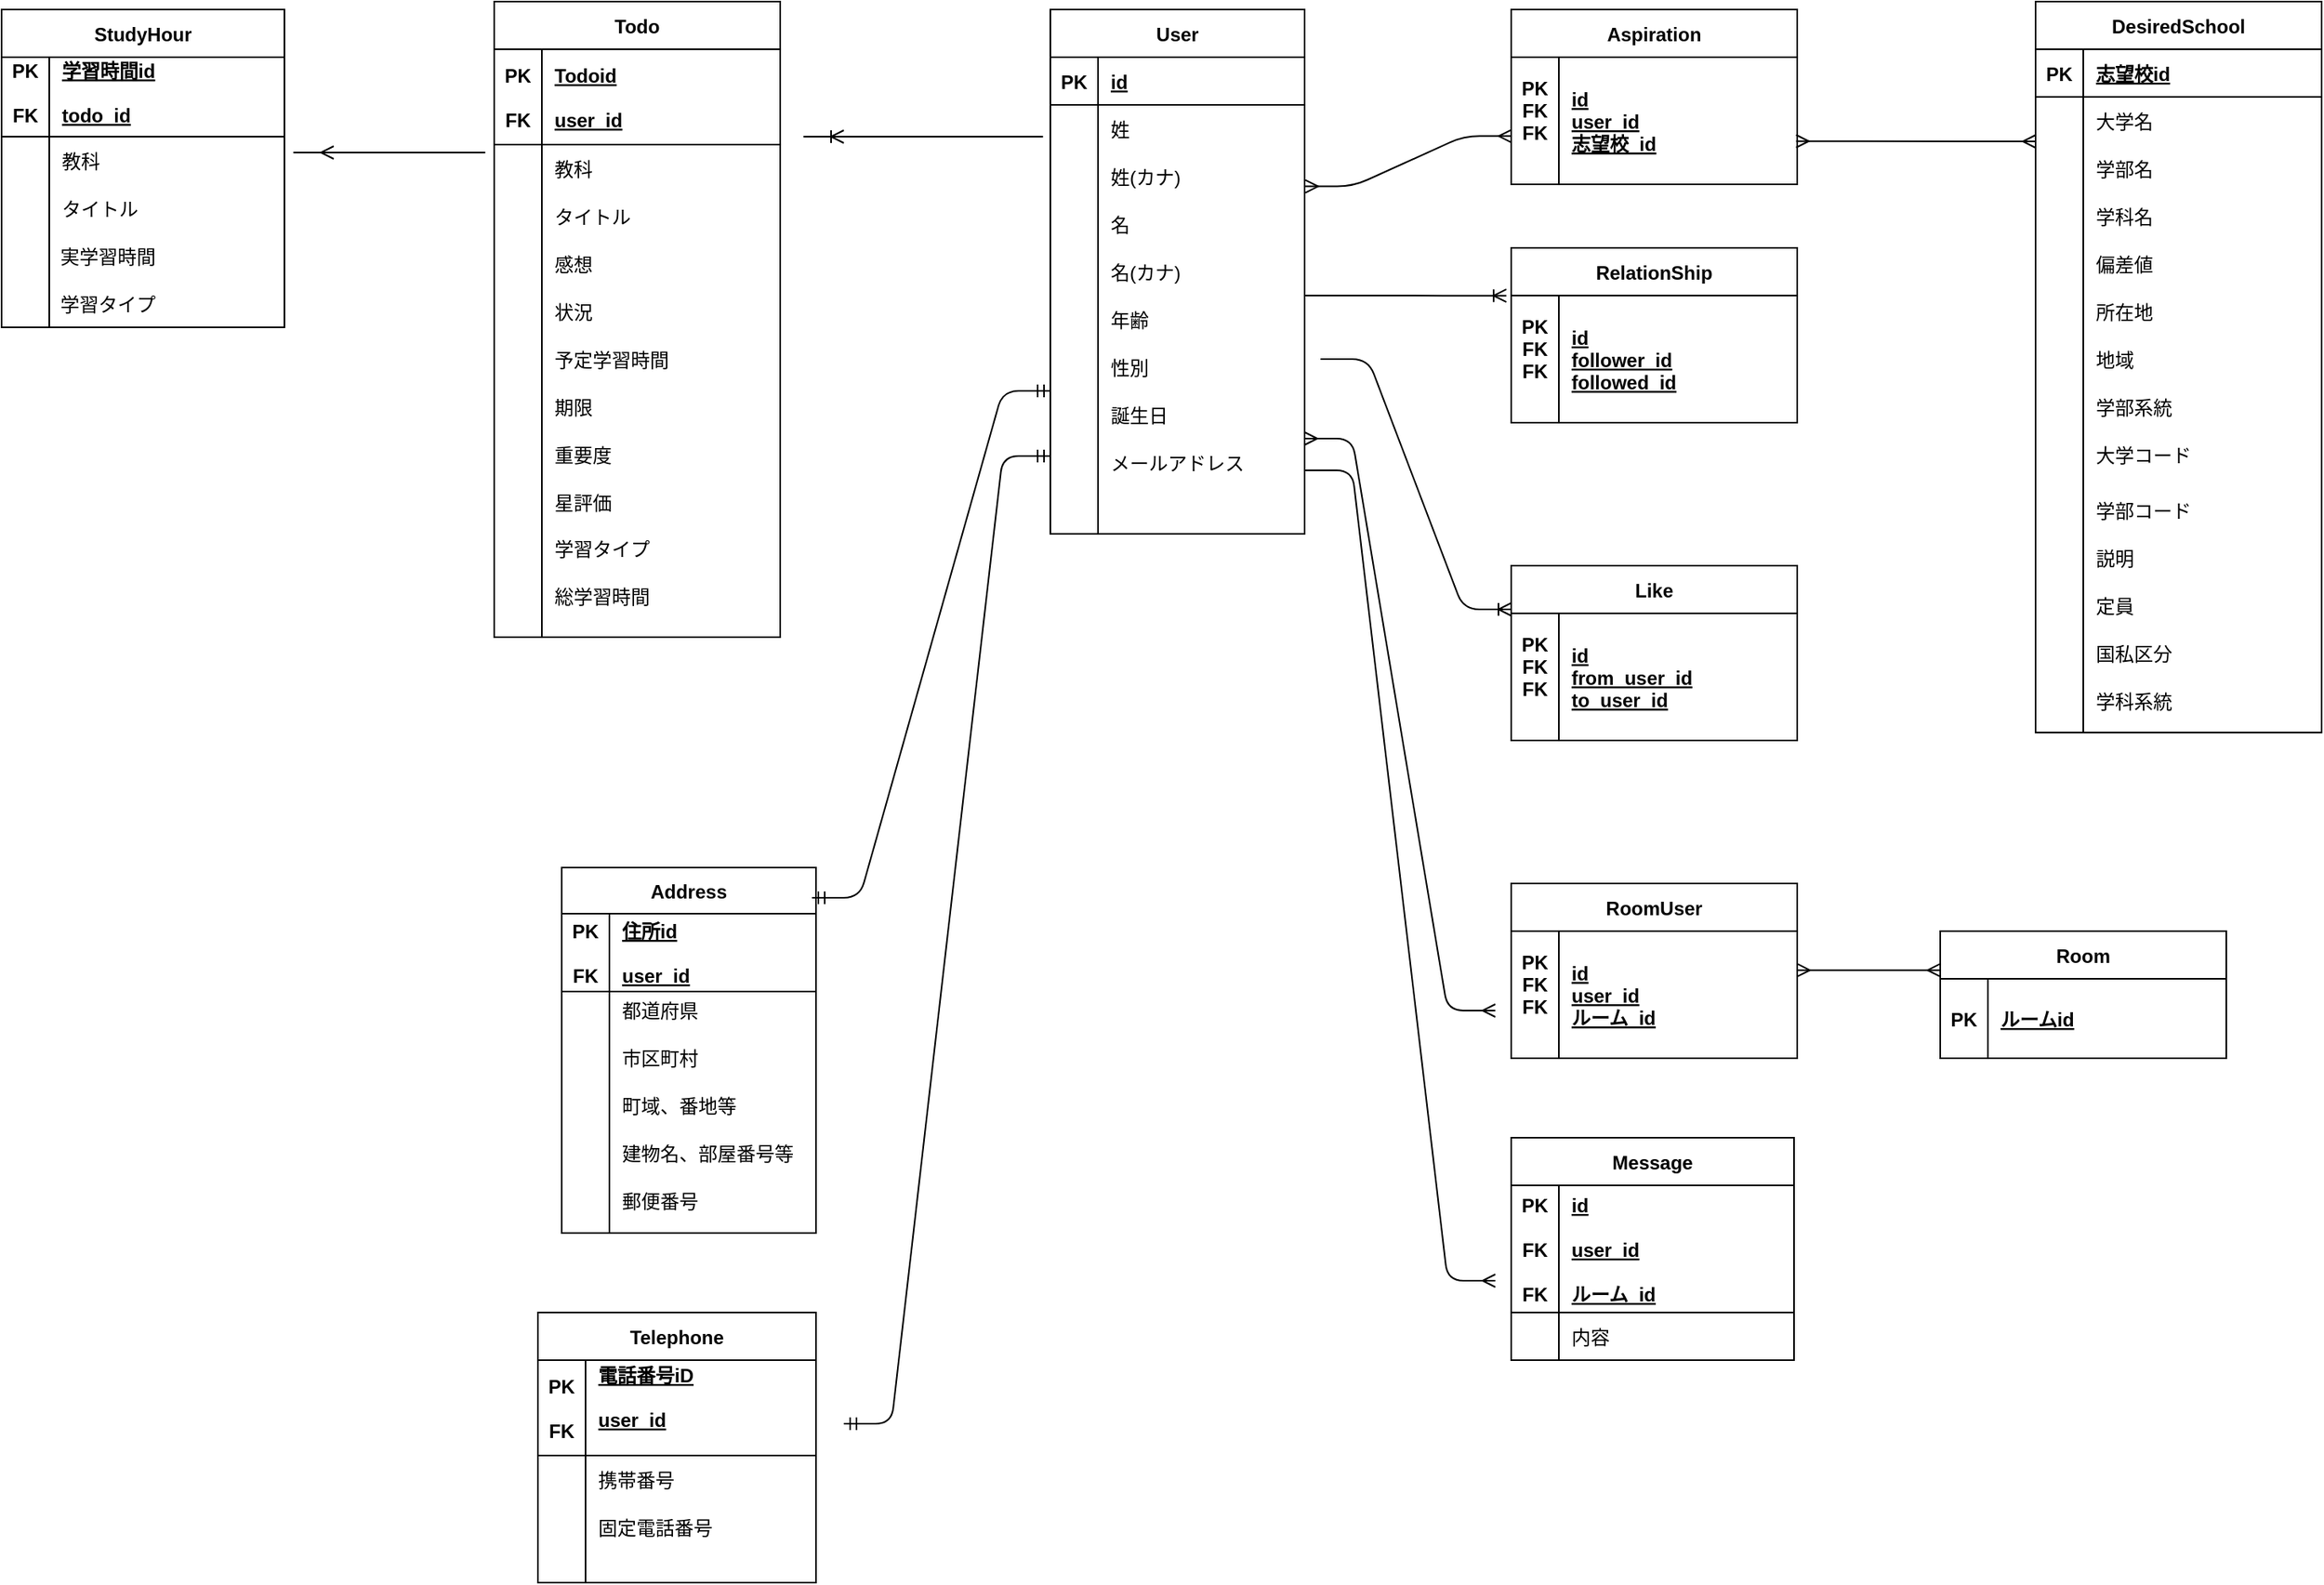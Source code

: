 <mxfile>
    <diagram name="論理モデル" id="cMcam2eDHfJw96YZjZuj">
        <mxGraphModel dx="2694" dy="906" grid="1" gridSize="10" guides="1" tooltips="1" connect="1" arrows="1" fold="1" page="1" pageScale="1" pageWidth="827" pageHeight="1169" math="0" shadow="0">
            <root>
                <mxCell id="OWrpceyA62pf-gKUSuDv-0"/>
                <mxCell id="OWrpceyA62pf-gKUSuDv-1" parent="OWrpceyA62pf-gKUSuDv-0"/>
                <mxCell id="OWrpceyA62pf-gKUSuDv-21" value="User" style="shape=table;startSize=30;container=1;collapsible=1;childLayout=tableLayout;fixedRows=1;rowLines=0;fontStyle=1;align=center;resizeLast=1;" parent="OWrpceyA62pf-gKUSuDv-1" vertex="1">
                    <mxGeometry x="390" y="250" width="160" height="330" as="geometry"/>
                </mxCell>
                <mxCell id="OWrpceyA62pf-gKUSuDv-22" value="" style="shape=tableRow;horizontal=0;startSize=0;swimlaneHead=0;swimlaneBody=0;fillColor=none;collapsible=0;dropTarget=0;points=[[0,0.5],[1,0.5]];portConstraint=eastwest;top=0;left=0;right=0;bottom=1;" parent="OWrpceyA62pf-gKUSuDv-21" vertex="1">
                    <mxGeometry y="30" width="160" height="30" as="geometry"/>
                </mxCell>
                <mxCell id="OWrpceyA62pf-gKUSuDv-23" value="PK" style="shape=partialRectangle;connectable=0;fillColor=none;top=0;left=0;bottom=0;right=0;fontStyle=1;overflow=hidden;" parent="OWrpceyA62pf-gKUSuDv-22" vertex="1">
                    <mxGeometry width="30" height="30" as="geometry">
                        <mxRectangle width="30" height="30" as="alternateBounds"/>
                    </mxGeometry>
                </mxCell>
                <mxCell id="OWrpceyA62pf-gKUSuDv-24" value="id" style="shape=partialRectangle;connectable=0;fillColor=none;top=0;left=0;bottom=0;right=0;align=left;spacingLeft=6;fontStyle=5;overflow=hidden;" parent="OWrpceyA62pf-gKUSuDv-22" vertex="1">
                    <mxGeometry x="30" width="130" height="30" as="geometry">
                        <mxRectangle width="130" height="30" as="alternateBounds"/>
                    </mxGeometry>
                </mxCell>
                <mxCell id="vorhypG83Ajg2E7g3Um3-25" value="" style="shape=tableRow;horizontal=0;startSize=0;swimlaneHead=0;swimlaneBody=0;fillColor=none;collapsible=0;dropTarget=0;points=[[0,0.5],[1,0.5]];portConstraint=eastwest;top=0;left=0;right=0;bottom=0;" parent="OWrpceyA62pf-gKUSuDv-21" vertex="1">
                    <mxGeometry y="60" width="160" height="30" as="geometry"/>
                </mxCell>
                <mxCell id="vorhypG83Ajg2E7g3Um3-26" value="" style="shape=partialRectangle;connectable=0;fillColor=none;top=0;left=0;bottom=0;right=0;editable=1;overflow=hidden;" parent="vorhypG83Ajg2E7g3Um3-25" vertex="1">
                    <mxGeometry width="30" height="30" as="geometry">
                        <mxRectangle width="30" height="30" as="alternateBounds"/>
                    </mxGeometry>
                </mxCell>
                <mxCell id="vorhypG83Ajg2E7g3Um3-27" value="姓" style="shape=partialRectangle;connectable=0;fillColor=none;top=0;left=0;bottom=0;right=0;align=left;spacingLeft=6;overflow=hidden;" parent="vorhypG83Ajg2E7g3Um3-25" vertex="1">
                    <mxGeometry x="30" width="130" height="30" as="geometry">
                        <mxRectangle width="130" height="30" as="alternateBounds"/>
                    </mxGeometry>
                </mxCell>
                <mxCell id="OWrpceyA62pf-gKUSuDv-25" value="" style="shape=tableRow;horizontal=0;startSize=0;swimlaneHead=0;swimlaneBody=0;fillColor=none;collapsible=0;dropTarget=0;points=[[0,0.5],[1,0.5]];portConstraint=eastwest;top=0;left=0;right=0;bottom=0;" parent="OWrpceyA62pf-gKUSuDv-21" vertex="1">
                    <mxGeometry y="90" width="160" height="30" as="geometry"/>
                </mxCell>
                <mxCell id="OWrpceyA62pf-gKUSuDv-26" value="" style="shape=partialRectangle;connectable=0;fillColor=none;top=0;left=0;bottom=0;right=0;editable=1;overflow=hidden;" parent="OWrpceyA62pf-gKUSuDv-25" vertex="1">
                    <mxGeometry width="30" height="30" as="geometry">
                        <mxRectangle width="30" height="30" as="alternateBounds"/>
                    </mxGeometry>
                </mxCell>
                <mxCell id="OWrpceyA62pf-gKUSuDv-27" value="姓(カナ)" style="shape=partialRectangle;connectable=0;fillColor=none;top=0;left=0;bottom=0;right=0;align=left;spacingLeft=6;overflow=hidden;" parent="OWrpceyA62pf-gKUSuDv-25" vertex="1">
                    <mxGeometry x="30" width="130" height="30" as="geometry">
                        <mxRectangle width="130" height="30" as="alternateBounds"/>
                    </mxGeometry>
                </mxCell>
                <mxCell id="OWrpceyA62pf-gKUSuDv-28" value="" style="shape=tableRow;horizontal=0;startSize=0;swimlaneHead=0;swimlaneBody=0;fillColor=none;collapsible=0;dropTarget=0;points=[[0,0.5],[1,0.5]];portConstraint=eastwest;top=0;left=0;right=0;bottom=0;" parent="OWrpceyA62pf-gKUSuDv-21" vertex="1">
                    <mxGeometry y="120" width="160" height="30" as="geometry"/>
                </mxCell>
                <mxCell id="OWrpceyA62pf-gKUSuDv-29" value="" style="shape=partialRectangle;connectable=0;fillColor=none;top=0;left=0;bottom=0;right=0;editable=1;overflow=hidden;" parent="OWrpceyA62pf-gKUSuDv-28" vertex="1">
                    <mxGeometry width="30" height="30" as="geometry">
                        <mxRectangle width="30" height="30" as="alternateBounds"/>
                    </mxGeometry>
                </mxCell>
                <mxCell id="OWrpceyA62pf-gKUSuDv-30" value="名" style="shape=partialRectangle;connectable=0;fillColor=none;top=0;left=0;bottom=0;right=0;align=left;spacingLeft=6;overflow=hidden;" parent="OWrpceyA62pf-gKUSuDv-28" vertex="1">
                    <mxGeometry x="30" width="130" height="30" as="geometry">
                        <mxRectangle width="130" height="30" as="alternateBounds"/>
                    </mxGeometry>
                </mxCell>
                <mxCell id="OWrpceyA62pf-gKUSuDv-31" value="" style="shape=tableRow;horizontal=0;startSize=0;swimlaneHead=0;swimlaneBody=0;fillColor=none;collapsible=0;dropTarget=0;points=[[0,0.5],[1,0.5]];portConstraint=eastwest;top=0;left=0;right=0;bottom=0;" parent="OWrpceyA62pf-gKUSuDv-21" vertex="1">
                    <mxGeometry y="150" width="160" height="180" as="geometry"/>
                </mxCell>
                <mxCell id="OWrpceyA62pf-gKUSuDv-32" value="" style="shape=partialRectangle;connectable=0;fillColor=none;top=0;left=0;bottom=0;right=0;editable=1;overflow=hidden;" parent="OWrpceyA62pf-gKUSuDv-31" vertex="1">
                    <mxGeometry width="30" height="180" as="geometry">
                        <mxRectangle width="30" height="180" as="alternateBounds"/>
                    </mxGeometry>
                </mxCell>
                <mxCell id="OWrpceyA62pf-gKUSuDv-33" value="" style="shape=partialRectangle;connectable=0;fillColor=none;top=0;left=0;bottom=0;right=0;align=left;spacingLeft=6;overflow=hidden;" parent="OWrpceyA62pf-gKUSuDv-31" vertex="1">
                    <mxGeometry x="30" width="130" height="180" as="geometry">
                        <mxRectangle width="130" height="180" as="alternateBounds"/>
                    </mxGeometry>
                </mxCell>
                <mxCell id="OWrpceyA62pf-gKUSuDv-34" value="" style="shape=partialRectangle;connectable=0;fillColor=none;top=0;left=0;bottom=0;right=0;align=left;spacingLeft=6;overflow=hidden;" parent="OWrpceyA62pf-gKUSuDv-1" vertex="1">
                    <mxGeometry x="420" y="650" width="130" height="30" as="geometry">
                        <mxRectangle width="130" height="30" as="alternateBounds"/>
                    </mxGeometry>
                </mxCell>
                <mxCell id="OWrpceyA62pf-gKUSuDv-35" value="名(カナ)" style="shape=partialRectangle;connectable=0;fillColor=none;top=0;left=0;bottom=0;right=0;align=left;spacingLeft=6;overflow=hidden;" parent="OWrpceyA62pf-gKUSuDv-1" vertex="1">
                    <mxGeometry x="420" y="400" width="130" height="30" as="geometry">
                        <mxRectangle width="130" height="30" as="alternateBounds"/>
                    </mxGeometry>
                </mxCell>
                <mxCell id="OWrpceyA62pf-gKUSuDv-36" value="年齢" style="shape=partialRectangle;connectable=0;fillColor=none;top=0;left=0;bottom=0;right=0;align=left;spacingLeft=6;overflow=hidden;" parent="OWrpceyA62pf-gKUSuDv-1" vertex="1">
                    <mxGeometry x="420" y="430" width="130" height="30" as="geometry">
                        <mxRectangle width="130" height="30" as="alternateBounds"/>
                    </mxGeometry>
                </mxCell>
                <mxCell id="OWrpceyA62pf-gKUSuDv-37" value="性別" style="shape=partialRectangle;connectable=0;fillColor=none;top=0;left=0;bottom=0;right=0;align=left;spacingLeft=6;overflow=hidden;" parent="OWrpceyA62pf-gKUSuDv-1" vertex="1">
                    <mxGeometry x="420" y="460" width="130" height="30" as="geometry">
                        <mxRectangle width="130" height="30" as="alternateBounds"/>
                    </mxGeometry>
                </mxCell>
                <mxCell id="OWrpceyA62pf-gKUSuDv-38" value="誕生日" style="shape=partialRectangle;connectable=0;fillColor=none;top=0;left=0;bottom=0;right=0;align=left;spacingLeft=6;overflow=hidden;" parent="OWrpceyA62pf-gKUSuDv-1" vertex="1">
                    <mxGeometry x="420" y="490" width="130" height="30" as="geometry">
                        <mxRectangle width="130" height="30" as="alternateBounds"/>
                    </mxGeometry>
                </mxCell>
                <mxCell id="OWrpceyA62pf-gKUSuDv-39" value="メールアドレス" style="shape=partialRectangle;connectable=0;fillColor=none;top=0;left=0;bottom=0;right=0;align=left;spacingLeft=6;overflow=hidden;" parent="OWrpceyA62pf-gKUSuDv-1" vertex="1">
                    <mxGeometry x="420" y="520" width="130" height="30" as="geometry">
                        <mxRectangle width="130" height="30" as="alternateBounds"/>
                    </mxGeometry>
                </mxCell>
                <mxCell id="OWrpceyA62pf-gKUSuDv-40" value="Address" style="shape=table;startSize=29;container=1;collapsible=1;childLayout=tableLayout;fixedRows=1;rowLines=0;fontStyle=1;align=center;resizeLast=1;" parent="OWrpceyA62pf-gKUSuDv-1" vertex="1">
                    <mxGeometry x="82.5" y="790" width="160" height="230" as="geometry"/>
                </mxCell>
                <mxCell id="OWrpceyA62pf-gKUSuDv-41" value="" style="shape=tableRow;horizontal=0;startSize=0;swimlaneHead=0;swimlaneBody=0;fillColor=none;collapsible=0;dropTarget=0;points=[[0,0.5],[1,0.5]];portConstraint=eastwest;top=0;left=0;right=0;bottom=1;" parent="OWrpceyA62pf-gKUSuDv-40" vertex="1">
                    <mxGeometry y="29" width="160" height="49" as="geometry"/>
                </mxCell>
                <mxCell id="OWrpceyA62pf-gKUSuDv-42" value="PK&#10;&#10;FK" style="shape=partialRectangle;connectable=0;fillColor=none;top=0;left=0;bottom=0;right=0;fontStyle=1;overflow=hidden;" parent="OWrpceyA62pf-gKUSuDv-41" vertex="1">
                    <mxGeometry width="30" height="49" as="geometry">
                        <mxRectangle width="30" height="49" as="alternateBounds"/>
                    </mxGeometry>
                </mxCell>
                <mxCell id="OWrpceyA62pf-gKUSuDv-43" value="住所id&#10;&#10;user_id" style="shape=partialRectangle;connectable=0;fillColor=none;top=0;left=0;bottom=0;right=0;align=left;spacingLeft=6;fontStyle=5;overflow=hidden;" parent="OWrpceyA62pf-gKUSuDv-41" vertex="1">
                    <mxGeometry x="30" width="130" height="49" as="geometry">
                        <mxRectangle width="130" height="49" as="alternateBounds"/>
                    </mxGeometry>
                </mxCell>
                <mxCell id="OWrpceyA62pf-gKUSuDv-44" value="" style="shape=tableRow;horizontal=0;startSize=0;swimlaneHead=0;swimlaneBody=0;fillColor=none;collapsible=0;dropTarget=0;points=[[0,0.5],[1,0.5]];portConstraint=eastwest;top=0;left=0;right=0;bottom=0;" parent="OWrpceyA62pf-gKUSuDv-40" vertex="1">
                    <mxGeometry y="78" width="160" height="30" as="geometry"/>
                </mxCell>
                <mxCell id="OWrpceyA62pf-gKUSuDv-45" value="" style="shape=partialRectangle;connectable=0;fillColor=none;top=0;left=0;bottom=0;right=0;editable=1;overflow=hidden;" parent="OWrpceyA62pf-gKUSuDv-44" vertex="1">
                    <mxGeometry width="30" height="30" as="geometry">
                        <mxRectangle width="30" height="30" as="alternateBounds"/>
                    </mxGeometry>
                </mxCell>
                <mxCell id="OWrpceyA62pf-gKUSuDv-46" value="" style="shape=partialRectangle;connectable=0;fillColor=none;top=0;left=0;bottom=0;right=0;align=left;spacingLeft=6;overflow=hidden;" parent="OWrpceyA62pf-gKUSuDv-44" vertex="1">
                    <mxGeometry x="30" width="130" height="30" as="geometry">
                        <mxRectangle width="130" height="30" as="alternateBounds"/>
                    </mxGeometry>
                </mxCell>
                <mxCell id="OWrpceyA62pf-gKUSuDv-47" value="" style="shape=tableRow;horizontal=0;startSize=0;swimlaneHead=0;swimlaneBody=0;fillColor=none;collapsible=0;dropTarget=0;points=[[0,0.5],[1,0.5]];portConstraint=eastwest;top=0;left=0;right=0;bottom=0;" parent="OWrpceyA62pf-gKUSuDv-40" vertex="1">
                    <mxGeometry y="108" width="160" height="30" as="geometry"/>
                </mxCell>
                <mxCell id="OWrpceyA62pf-gKUSuDv-48" value="" style="shape=partialRectangle;connectable=0;fillColor=none;top=0;left=0;bottom=0;right=0;editable=1;overflow=hidden;" parent="OWrpceyA62pf-gKUSuDv-47" vertex="1">
                    <mxGeometry width="30" height="30" as="geometry">
                        <mxRectangle width="30" height="30" as="alternateBounds"/>
                    </mxGeometry>
                </mxCell>
                <mxCell id="OWrpceyA62pf-gKUSuDv-49" value="" style="shape=partialRectangle;connectable=0;fillColor=none;top=0;left=0;bottom=0;right=0;align=left;spacingLeft=6;overflow=hidden;" parent="OWrpceyA62pf-gKUSuDv-47" vertex="1">
                    <mxGeometry x="30" width="130" height="30" as="geometry">
                        <mxRectangle width="130" height="30" as="alternateBounds"/>
                    </mxGeometry>
                </mxCell>
                <mxCell id="OWrpceyA62pf-gKUSuDv-50" value="" style="shape=tableRow;horizontal=0;startSize=0;swimlaneHead=0;swimlaneBody=0;fillColor=none;collapsible=0;dropTarget=0;points=[[0,0.5],[1,0.5]];portConstraint=eastwest;top=0;left=0;right=0;bottom=0;" parent="OWrpceyA62pf-gKUSuDv-40" vertex="1">
                    <mxGeometry y="138" width="160" height="92" as="geometry"/>
                </mxCell>
                <mxCell id="OWrpceyA62pf-gKUSuDv-51" value="" style="shape=partialRectangle;connectable=0;fillColor=none;top=0;left=0;bottom=0;right=0;editable=1;overflow=hidden;" parent="OWrpceyA62pf-gKUSuDv-50" vertex="1">
                    <mxGeometry width="30" height="92" as="geometry">
                        <mxRectangle width="30" height="92" as="alternateBounds"/>
                    </mxGeometry>
                </mxCell>
                <mxCell id="OWrpceyA62pf-gKUSuDv-52" value="" style="shape=partialRectangle;connectable=0;fillColor=none;top=0;left=0;bottom=0;right=0;align=left;spacingLeft=6;overflow=hidden;" parent="OWrpceyA62pf-gKUSuDv-50" vertex="1">
                    <mxGeometry x="30" width="130" height="92" as="geometry">
                        <mxRectangle width="130" height="92" as="alternateBounds"/>
                    </mxGeometry>
                </mxCell>
                <mxCell id="OWrpceyA62pf-gKUSuDv-53" value="都道府県" style="shape=partialRectangle;connectable=0;fillColor=none;top=0;left=0;bottom=0;right=0;align=left;spacingLeft=6;overflow=hidden;" parent="OWrpceyA62pf-gKUSuDv-1" vertex="1">
                    <mxGeometry x="112.5" y="864.5" width="130" height="30" as="geometry">
                        <mxRectangle width="130" height="30" as="alternateBounds"/>
                    </mxGeometry>
                </mxCell>
                <mxCell id="OWrpceyA62pf-gKUSuDv-54" value="市区町村" style="shape=partialRectangle;connectable=0;fillColor=none;top=0;left=0;bottom=0;right=0;align=left;spacingLeft=6;overflow=hidden;" parent="OWrpceyA62pf-gKUSuDv-1" vertex="1">
                    <mxGeometry x="112.5" y="894.5" width="130" height="30" as="geometry">
                        <mxRectangle width="130" height="30" as="alternateBounds"/>
                    </mxGeometry>
                </mxCell>
                <mxCell id="OWrpceyA62pf-gKUSuDv-55" value="町域、番地等" style="shape=partialRectangle;connectable=0;fillColor=none;top=0;left=0;bottom=0;right=0;align=left;spacingLeft=6;overflow=hidden;" parent="OWrpceyA62pf-gKUSuDv-1" vertex="1">
                    <mxGeometry x="112.5" y="924.5" width="130" height="30" as="geometry">
                        <mxRectangle width="130" height="30" as="alternateBounds"/>
                    </mxGeometry>
                </mxCell>
                <mxCell id="OWrpceyA62pf-gKUSuDv-56" value="建物名、部屋番号等" style="shape=partialRectangle;connectable=0;fillColor=none;top=0;left=0;bottom=0;right=0;align=left;spacingLeft=6;overflow=hidden;" parent="OWrpceyA62pf-gKUSuDv-1" vertex="1">
                    <mxGeometry x="112.5" y="954.5" width="130" height="30" as="geometry">
                        <mxRectangle width="130" height="30" as="alternateBounds"/>
                    </mxGeometry>
                </mxCell>
                <mxCell id="OWrpceyA62pf-gKUSuDv-57" value="StudyHour" style="shape=table;startSize=30;container=1;collapsible=1;childLayout=tableLayout;fixedRows=1;rowLines=0;fontStyle=1;align=center;resizeLast=1;" parent="OWrpceyA62pf-gKUSuDv-1" vertex="1">
                    <mxGeometry x="-270" y="250" width="178" height="200" as="geometry"/>
                </mxCell>
                <mxCell id="OWrpceyA62pf-gKUSuDv-58" value="" style="shape=tableRow;horizontal=0;startSize=0;swimlaneHead=0;swimlaneBody=0;fillColor=none;collapsible=0;dropTarget=0;points=[[0,0.5],[1,0.5]];portConstraint=eastwest;top=0;left=0;right=0;bottom=1;" parent="OWrpceyA62pf-gKUSuDv-57" vertex="1">
                    <mxGeometry y="30" width="178" height="50" as="geometry"/>
                </mxCell>
                <mxCell id="OWrpceyA62pf-gKUSuDv-59" value="PK&#10;&#10;FK&#10;&#10;" style="shape=partialRectangle;connectable=0;fillColor=none;top=0;left=0;bottom=0;right=0;fontStyle=1;overflow=hidden;" parent="OWrpceyA62pf-gKUSuDv-58" vertex="1">
                    <mxGeometry width="30" height="50" as="geometry">
                        <mxRectangle width="30" height="50" as="alternateBounds"/>
                    </mxGeometry>
                </mxCell>
                <mxCell id="OWrpceyA62pf-gKUSuDv-60" value="学習時間id&#10;&#10;todo_id&#10;" style="shape=partialRectangle;connectable=0;fillColor=none;top=0;left=0;bottom=0;right=0;align=left;spacingLeft=6;fontStyle=5;overflow=hidden;" parent="OWrpceyA62pf-gKUSuDv-58" vertex="1">
                    <mxGeometry x="30" width="148" height="50" as="geometry">
                        <mxRectangle width="148" height="50" as="alternateBounds"/>
                    </mxGeometry>
                </mxCell>
                <mxCell id="OWrpceyA62pf-gKUSuDv-61" value="" style="shape=tableRow;horizontal=0;startSize=0;swimlaneHead=0;swimlaneBody=0;fillColor=none;collapsible=0;dropTarget=0;points=[[0,0.5],[1,0.5]];portConstraint=eastwest;top=0;left=0;right=0;bottom=0;" parent="OWrpceyA62pf-gKUSuDv-57" vertex="1">
                    <mxGeometry y="80" width="178" height="30" as="geometry"/>
                </mxCell>
                <mxCell id="OWrpceyA62pf-gKUSuDv-62" value="" style="shape=partialRectangle;connectable=0;fillColor=none;top=0;left=0;bottom=0;right=0;editable=1;overflow=hidden;" parent="OWrpceyA62pf-gKUSuDv-61" vertex="1">
                    <mxGeometry width="30" height="30" as="geometry">
                        <mxRectangle width="30" height="30" as="alternateBounds"/>
                    </mxGeometry>
                </mxCell>
                <mxCell id="OWrpceyA62pf-gKUSuDv-63" value="教科" style="shape=partialRectangle;connectable=0;fillColor=none;top=0;left=0;bottom=0;right=0;align=left;spacingLeft=6;overflow=hidden;" parent="OWrpceyA62pf-gKUSuDv-61" vertex="1">
                    <mxGeometry x="30" width="148" height="30" as="geometry">
                        <mxRectangle width="148" height="30" as="alternateBounds"/>
                    </mxGeometry>
                </mxCell>
                <mxCell id="OWrpceyA62pf-gKUSuDv-64" value="" style="shape=tableRow;horizontal=0;startSize=0;swimlaneHead=0;swimlaneBody=0;fillColor=none;collapsible=0;dropTarget=0;points=[[0,0.5],[1,0.5]];portConstraint=eastwest;top=0;left=0;right=0;bottom=0;" parent="OWrpceyA62pf-gKUSuDv-57" vertex="1">
                    <mxGeometry y="110" width="178" height="90" as="geometry"/>
                </mxCell>
                <mxCell id="OWrpceyA62pf-gKUSuDv-65" value="" style="shape=partialRectangle;connectable=0;fillColor=none;top=0;left=0;bottom=0;right=0;editable=1;overflow=hidden;" parent="OWrpceyA62pf-gKUSuDv-64" vertex="1">
                    <mxGeometry width="30" height="90" as="geometry">
                        <mxRectangle width="30" height="90" as="alternateBounds"/>
                    </mxGeometry>
                </mxCell>
                <mxCell id="OWrpceyA62pf-gKUSuDv-66" value="" style="shape=partialRectangle;connectable=0;fillColor=none;top=0;left=0;bottom=0;right=0;align=left;spacingLeft=6;overflow=hidden;" parent="OWrpceyA62pf-gKUSuDv-64" vertex="1">
                    <mxGeometry x="30" width="148" height="90" as="geometry">
                        <mxRectangle width="148" height="90" as="alternateBounds"/>
                    </mxGeometry>
                </mxCell>
                <mxCell id="OWrpceyA62pf-gKUSuDv-67" value="実学習時間" style="shape=partialRectangle;connectable=0;fillColor=none;top=0;left=0;bottom=0;right=0;align=left;spacingLeft=6;overflow=hidden;" parent="OWrpceyA62pf-gKUSuDv-1" vertex="1">
                    <mxGeometry x="-241" y="390" width="150" height="30" as="geometry">
                        <mxRectangle width="150" height="30" as="alternateBounds"/>
                    </mxGeometry>
                </mxCell>
                <mxCell id="OWrpceyA62pf-gKUSuDv-68" value="学習タイプ" style="shape=partialRectangle;connectable=0;fillColor=none;top=0;left=0;bottom=0;right=0;align=left;spacingLeft=6;overflow=hidden;" parent="OWrpceyA62pf-gKUSuDv-1" vertex="1">
                    <mxGeometry x="-241" y="420" width="150" height="30" as="geometry">
                        <mxRectangle width="150" height="30" as="alternateBounds"/>
                    </mxGeometry>
                </mxCell>
                <mxCell id="OWrpceyA62pf-gKUSuDv-69" value="タイトル" style="shape=partialRectangle;connectable=0;fillColor=none;top=0;left=0;bottom=0;right=0;align=left;spacingLeft=6;overflow=hidden;" parent="OWrpceyA62pf-gKUSuDv-1" vertex="1">
                    <mxGeometry x="-240" y="360" width="148" height="30" as="geometry">
                        <mxRectangle width="148" height="30" as="alternateBounds"/>
                    </mxGeometry>
                </mxCell>
                <mxCell id="OWrpceyA62pf-gKUSuDv-70" value="Aspiration" style="shape=table;startSize=30;container=1;collapsible=1;childLayout=tableLayout;fixedRows=1;rowLines=0;fontStyle=1;align=center;resizeLast=1;" parent="OWrpceyA62pf-gKUSuDv-1" vertex="1">
                    <mxGeometry x="680" y="250" width="180" height="110" as="geometry"/>
                </mxCell>
                <mxCell id="OWrpceyA62pf-gKUSuDv-71" value="" style="shape=tableRow;horizontal=0;startSize=0;swimlaneHead=0;swimlaneBody=0;fillColor=none;collapsible=0;dropTarget=0;points=[[0,0.5],[1,0.5]];portConstraint=eastwest;top=0;left=0;right=0;bottom=1;" parent="OWrpceyA62pf-gKUSuDv-70" vertex="1">
                    <mxGeometry y="30" width="180" height="80" as="geometry"/>
                </mxCell>
                <mxCell id="OWrpceyA62pf-gKUSuDv-72" value="PK&#10;FK&#10;FK&#10;" style="shape=partialRectangle;connectable=0;fillColor=none;top=0;left=0;bottom=0;right=0;fontStyle=1;overflow=hidden;" parent="OWrpceyA62pf-gKUSuDv-71" vertex="1">
                    <mxGeometry width="30" height="80" as="geometry">
                        <mxRectangle width="30" height="80" as="alternateBounds"/>
                    </mxGeometry>
                </mxCell>
                <mxCell id="OWrpceyA62pf-gKUSuDv-73" value="id&#10;user_id&#10;志望校_id" style="shape=partialRectangle;connectable=0;fillColor=none;top=0;left=0;bottom=0;right=0;align=left;spacingLeft=6;fontStyle=5;overflow=hidden;" parent="OWrpceyA62pf-gKUSuDv-71" vertex="1">
                    <mxGeometry x="30" width="150" height="80" as="geometry">
                        <mxRectangle width="150" height="80" as="alternateBounds"/>
                    </mxGeometry>
                </mxCell>
                <mxCell id="OWrpceyA62pf-gKUSuDv-81" value="DesiredSchool" style="shape=table;startSize=30;container=1;collapsible=1;childLayout=tableLayout;fixedRows=1;rowLines=0;fontStyle=1;align=center;resizeLast=1;" parent="OWrpceyA62pf-gKUSuDv-1" vertex="1">
                    <mxGeometry x="1010" y="245" width="180" height="460" as="geometry"/>
                </mxCell>
                <mxCell id="OWrpceyA62pf-gKUSuDv-82" value="" style="shape=tableRow;horizontal=0;startSize=0;swimlaneHead=0;swimlaneBody=0;fillColor=none;collapsible=0;dropTarget=0;points=[[0,0.5],[1,0.5]];portConstraint=eastwest;top=0;left=0;right=0;bottom=1;" parent="OWrpceyA62pf-gKUSuDv-81" vertex="1">
                    <mxGeometry y="30" width="180" height="30" as="geometry"/>
                </mxCell>
                <mxCell id="OWrpceyA62pf-gKUSuDv-83" value="PK" style="shape=partialRectangle;connectable=0;fillColor=none;top=0;left=0;bottom=0;right=0;fontStyle=1;overflow=hidden;" parent="OWrpceyA62pf-gKUSuDv-82" vertex="1">
                    <mxGeometry width="30" height="30" as="geometry">
                        <mxRectangle width="30" height="30" as="alternateBounds"/>
                    </mxGeometry>
                </mxCell>
                <mxCell id="OWrpceyA62pf-gKUSuDv-84" value="志望校id" style="shape=partialRectangle;connectable=0;fillColor=none;top=0;left=0;bottom=0;right=0;align=left;spacingLeft=6;fontStyle=5;overflow=hidden;" parent="OWrpceyA62pf-gKUSuDv-82" vertex="1">
                    <mxGeometry x="30" width="150" height="30" as="geometry">
                        <mxRectangle width="150" height="30" as="alternateBounds"/>
                    </mxGeometry>
                </mxCell>
                <mxCell id="OWrpceyA62pf-gKUSuDv-85" value="" style="shape=tableRow;horizontal=0;startSize=0;swimlaneHead=0;swimlaneBody=0;fillColor=none;collapsible=0;dropTarget=0;points=[[0,0.5],[1,0.5]];portConstraint=eastwest;top=0;left=0;right=0;bottom=0;" parent="OWrpceyA62pf-gKUSuDv-81" vertex="1">
                    <mxGeometry y="60" width="180" height="30" as="geometry"/>
                </mxCell>
                <mxCell id="OWrpceyA62pf-gKUSuDv-86" value="" style="shape=partialRectangle;connectable=0;fillColor=none;top=0;left=0;bottom=0;right=0;editable=1;overflow=hidden;" parent="OWrpceyA62pf-gKUSuDv-85" vertex="1">
                    <mxGeometry width="30" height="30" as="geometry">
                        <mxRectangle width="30" height="30" as="alternateBounds"/>
                    </mxGeometry>
                </mxCell>
                <mxCell id="OWrpceyA62pf-gKUSuDv-87" value="大学名" style="shape=partialRectangle;connectable=0;fillColor=none;top=0;left=0;bottom=0;right=0;align=left;spacingLeft=6;overflow=hidden;" parent="OWrpceyA62pf-gKUSuDv-85" vertex="1">
                    <mxGeometry x="30" width="150" height="30" as="geometry">
                        <mxRectangle width="150" height="30" as="alternateBounds"/>
                    </mxGeometry>
                </mxCell>
                <mxCell id="OWrpceyA62pf-gKUSuDv-88" value="" style="shape=tableRow;horizontal=0;startSize=0;swimlaneHead=0;swimlaneBody=0;fillColor=none;collapsible=0;dropTarget=0;points=[[0,0.5],[1,0.5]];portConstraint=eastwest;top=0;left=0;right=0;bottom=0;" parent="OWrpceyA62pf-gKUSuDv-81" vertex="1">
                    <mxGeometry y="90" width="180" height="30" as="geometry"/>
                </mxCell>
                <mxCell id="OWrpceyA62pf-gKUSuDv-89" value="" style="shape=partialRectangle;connectable=0;fillColor=none;top=0;left=0;bottom=0;right=0;editable=1;overflow=hidden;" parent="OWrpceyA62pf-gKUSuDv-88" vertex="1">
                    <mxGeometry width="30" height="30" as="geometry">
                        <mxRectangle width="30" height="30" as="alternateBounds"/>
                    </mxGeometry>
                </mxCell>
                <mxCell id="OWrpceyA62pf-gKUSuDv-90" value="学部名" style="shape=partialRectangle;connectable=0;fillColor=none;top=0;left=0;bottom=0;right=0;align=left;spacingLeft=6;overflow=hidden;" parent="OWrpceyA62pf-gKUSuDv-88" vertex="1">
                    <mxGeometry x="30" width="150" height="30" as="geometry">
                        <mxRectangle width="150" height="30" as="alternateBounds"/>
                    </mxGeometry>
                </mxCell>
                <mxCell id="OWrpceyA62pf-gKUSuDv-91" value="" style="shape=tableRow;horizontal=0;startSize=0;swimlaneHead=0;swimlaneBody=0;fillColor=none;collapsible=0;dropTarget=0;points=[[0,0.5],[1,0.5]];portConstraint=eastwest;top=0;left=0;right=0;bottom=0;" parent="OWrpceyA62pf-gKUSuDv-81" vertex="1">
                    <mxGeometry y="120" width="180" height="340" as="geometry"/>
                </mxCell>
                <mxCell id="OWrpceyA62pf-gKUSuDv-92" value="" style="shape=partialRectangle;connectable=0;fillColor=none;top=0;left=0;bottom=0;right=0;editable=1;overflow=hidden;" parent="OWrpceyA62pf-gKUSuDv-91" vertex="1">
                    <mxGeometry width="30" height="340" as="geometry">
                        <mxRectangle width="30" height="340" as="alternateBounds"/>
                    </mxGeometry>
                </mxCell>
                <mxCell id="OWrpceyA62pf-gKUSuDv-93" value="" style="shape=partialRectangle;connectable=0;fillColor=none;top=0;left=0;bottom=0;right=0;align=left;spacingLeft=6;overflow=hidden;" parent="OWrpceyA62pf-gKUSuDv-91" vertex="1">
                    <mxGeometry x="30" width="150" height="340" as="geometry">
                        <mxRectangle width="150" height="340" as="alternateBounds"/>
                    </mxGeometry>
                </mxCell>
                <mxCell id="OWrpceyA62pf-gKUSuDv-94" value="学科名" style="shape=partialRectangle;connectable=0;fillColor=none;top=0;left=0;bottom=0;right=0;align=left;spacingLeft=6;overflow=hidden;" parent="OWrpceyA62pf-gKUSuDv-1" vertex="1">
                    <mxGeometry x="1040" y="365" width="150" height="30" as="geometry">
                        <mxRectangle width="150" height="30" as="alternateBounds"/>
                    </mxGeometry>
                </mxCell>
                <mxCell id="OWrpceyA62pf-gKUSuDv-95" value="偏差値" style="shape=partialRectangle;connectable=0;fillColor=none;top=0;left=0;bottom=0;right=0;align=left;spacingLeft=6;overflow=hidden;" parent="OWrpceyA62pf-gKUSuDv-1" vertex="1">
                    <mxGeometry x="1040" y="395" width="150" height="30" as="geometry">
                        <mxRectangle width="150" height="30" as="alternateBounds"/>
                    </mxGeometry>
                </mxCell>
                <mxCell id="OWrpceyA62pf-gKUSuDv-96" value="所在地" style="shape=partialRectangle;connectable=0;fillColor=none;top=0;left=0;bottom=0;right=0;align=left;spacingLeft=6;overflow=hidden;" parent="OWrpceyA62pf-gKUSuDv-1" vertex="1">
                    <mxGeometry x="1040" y="425" width="150" height="30" as="geometry">
                        <mxRectangle width="150" height="30" as="alternateBounds"/>
                    </mxGeometry>
                </mxCell>
                <mxCell id="OWrpceyA62pf-gKUSuDv-97" value="地域" style="shape=partialRectangle;connectable=0;fillColor=none;top=0;left=0;bottom=0;right=0;align=left;spacingLeft=6;overflow=hidden;" parent="OWrpceyA62pf-gKUSuDv-1" vertex="1">
                    <mxGeometry x="1040" y="455" width="150" height="30" as="geometry">
                        <mxRectangle width="150" height="30" as="alternateBounds"/>
                    </mxGeometry>
                </mxCell>
                <mxCell id="OWrpceyA62pf-gKUSuDv-98" value="学部系統" style="shape=partialRectangle;connectable=0;fillColor=none;top=0;left=0;bottom=0;right=0;align=left;spacingLeft=6;overflow=hidden;" parent="OWrpceyA62pf-gKUSuDv-1" vertex="1">
                    <mxGeometry x="1040" y="485" width="150" height="30" as="geometry">
                        <mxRectangle width="150" height="30" as="alternateBounds"/>
                    </mxGeometry>
                </mxCell>
                <mxCell id="OWrpceyA62pf-gKUSuDv-99" value="大学コード" style="shape=partialRectangle;connectable=0;fillColor=none;top=0;left=0;bottom=0;right=0;align=left;spacingLeft=6;overflow=hidden;" parent="OWrpceyA62pf-gKUSuDv-1" vertex="1">
                    <mxGeometry x="1040" y="515" width="150" height="30" as="geometry">
                        <mxRectangle width="150" height="30" as="alternateBounds"/>
                    </mxGeometry>
                </mxCell>
                <mxCell id="OWrpceyA62pf-gKUSuDv-100" value="学部コード" style="shape=partialRectangle;connectable=0;fillColor=none;top=0;left=0;bottom=0;right=0;align=left;spacingLeft=6;overflow=hidden;" parent="OWrpceyA62pf-gKUSuDv-1" vertex="1">
                    <mxGeometry x="1040" y="550" width="150" height="30" as="geometry">
                        <mxRectangle width="150" height="30" as="alternateBounds"/>
                    </mxGeometry>
                </mxCell>
                <mxCell id="OWrpceyA62pf-gKUSuDv-101" value="説明" style="shape=partialRectangle;connectable=0;fillColor=none;top=0;left=0;bottom=0;right=0;align=left;spacingLeft=6;overflow=hidden;" parent="OWrpceyA62pf-gKUSuDv-1" vertex="1">
                    <mxGeometry x="1040" y="580" width="150" height="30" as="geometry">
                        <mxRectangle width="150" height="30" as="alternateBounds"/>
                    </mxGeometry>
                </mxCell>
                <mxCell id="OWrpceyA62pf-gKUSuDv-102" value="定員" style="shape=partialRectangle;connectable=0;fillColor=none;top=0;left=0;bottom=0;right=0;align=left;spacingLeft=6;overflow=hidden;" parent="OWrpceyA62pf-gKUSuDv-1" vertex="1">
                    <mxGeometry x="1040" y="610" width="150" height="30" as="geometry">
                        <mxRectangle width="150" height="30" as="alternateBounds"/>
                    </mxGeometry>
                </mxCell>
                <mxCell id="OWrpceyA62pf-gKUSuDv-103" value="国私区分" style="shape=partialRectangle;connectable=0;fillColor=none;top=0;left=0;bottom=0;right=0;align=left;spacingLeft=6;overflow=hidden;" parent="OWrpceyA62pf-gKUSuDv-1" vertex="1">
                    <mxGeometry x="1040" y="640" width="150" height="30" as="geometry">
                        <mxRectangle width="150" height="30" as="alternateBounds"/>
                    </mxGeometry>
                </mxCell>
                <mxCell id="OWrpceyA62pf-gKUSuDv-104" value="学科系統" style="shape=partialRectangle;connectable=0;fillColor=none;top=0;left=0;bottom=0;right=0;align=left;spacingLeft=6;overflow=hidden;" parent="OWrpceyA62pf-gKUSuDv-1" vertex="1">
                    <mxGeometry x="1040" y="670" width="150" height="30" as="geometry">
                        <mxRectangle width="150" height="30" as="alternateBounds"/>
                    </mxGeometry>
                </mxCell>
                <mxCell id="OWrpceyA62pf-gKUSuDv-105" value="RelationShip" style="shape=table;startSize=30;container=1;collapsible=1;childLayout=tableLayout;fixedRows=1;rowLines=0;fontStyle=1;align=center;resizeLast=1;" parent="OWrpceyA62pf-gKUSuDv-1" vertex="1">
                    <mxGeometry x="680" y="400" width="180" height="110" as="geometry"/>
                </mxCell>
                <mxCell id="OWrpceyA62pf-gKUSuDv-106" value="" style="shape=tableRow;horizontal=0;startSize=0;swimlaneHead=0;swimlaneBody=0;fillColor=none;collapsible=0;dropTarget=0;points=[[0,0.5],[1,0.5]];portConstraint=eastwest;top=0;left=0;right=0;bottom=1;" parent="OWrpceyA62pf-gKUSuDv-105" vertex="1">
                    <mxGeometry y="30" width="180" height="80" as="geometry"/>
                </mxCell>
                <mxCell id="OWrpceyA62pf-gKUSuDv-107" value="PK&#10;FK&#10;FK&#10;" style="shape=partialRectangle;connectable=0;fillColor=none;top=0;left=0;bottom=0;right=0;fontStyle=1;overflow=hidden;" parent="OWrpceyA62pf-gKUSuDv-106" vertex="1">
                    <mxGeometry width="30" height="80" as="geometry">
                        <mxRectangle width="30" height="80" as="alternateBounds"/>
                    </mxGeometry>
                </mxCell>
                <mxCell id="OWrpceyA62pf-gKUSuDv-108" value="id&#10;follower_id&#10;followed_id" style="shape=partialRectangle;connectable=0;fillColor=none;top=0;left=0;bottom=0;right=0;align=left;spacingLeft=6;fontStyle=5;overflow=hidden;" parent="OWrpceyA62pf-gKUSuDv-106" vertex="1">
                    <mxGeometry x="30" width="150" height="80" as="geometry">
                        <mxRectangle width="150" height="80" as="alternateBounds"/>
                    </mxGeometry>
                </mxCell>
                <mxCell id="OWrpceyA62pf-gKUSuDv-109" value="RoomUser" style="shape=table;startSize=30;container=1;collapsible=1;childLayout=tableLayout;fixedRows=1;rowLines=0;fontStyle=1;align=center;resizeLast=1;" parent="OWrpceyA62pf-gKUSuDv-1" vertex="1">
                    <mxGeometry x="680" y="800" width="180" height="110" as="geometry"/>
                </mxCell>
                <mxCell id="OWrpceyA62pf-gKUSuDv-110" value="" style="shape=tableRow;horizontal=0;startSize=0;swimlaneHead=0;swimlaneBody=0;fillColor=none;collapsible=0;dropTarget=0;points=[[0,0.5],[1,0.5]];portConstraint=eastwest;top=0;left=0;right=0;bottom=1;" parent="OWrpceyA62pf-gKUSuDv-109" vertex="1">
                    <mxGeometry y="30" width="180" height="80" as="geometry"/>
                </mxCell>
                <mxCell id="OWrpceyA62pf-gKUSuDv-111" value="PK&#10;FK&#10;FK&#10;" style="shape=partialRectangle;connectable=0;fillColor=none;top=0;left=0;bottom=0;right=0;fontStyle=1;overflow=hidden;" parent="OWrpceyA62pf-gKUSuDv-110" vertex="1">
                    <mxGeometry width="30" height="80" as="geometry">
                        <mxRectangle width="30" height="80" as="alternateBounds"/>
                    </mxGeometry>
                </mxCell>
                <mxCell id="OWrpceyA62pf-gKUSuDv-112" value="id&#10;user_id&#10;ルーム_id" style="shape=partialRectangle;connectable=0;fillColor=none;top=0;left=0;bottom=0;right=0;align=left;spacingLeft=6;fontStyle=5;overflow=hidden;" parent="OWrpceyA62pf-gKUSuDv-110" vertex="1">
                    <mxGeometry x="30" width="150" height="80" as="geometry">
                        <mxRectangle width="150" height="80" as="alternateBounds"/>
                    </mxGeometry>
                </mxCell>
                <mxCell id="OWrpceyA62pf-gKUSuDv-113" value="Room" style="shape=table;startSize=30;container=1;collapsible=1;childLayout=tableLayout;fixedRows=1;rowLines=0;fontStyle=1;align=center;resizeLast=1;" parent="OWrpceyA62pf-gKUSuDv-1" vertex="1">
                    <mxGeometry x="950" y="830" width="180" height="80" as="geometry"/>
                </mxCell>
                <mxCell id="OWrpceyA62pf-gKUSuDv-114" value="" style="shape=tableRow;horizontal=0;startSize=0;swimlaneHead=0;swimlaneBody=0;fillColor=none;collapsible=0;dropTarget=0;points=[[0,0.5],[1,0.5]];portConstraint=eastwest;top=0;left=0;right=0;bottom=1;" parent="OWrpceyA62pf-gKUSuDv-113" vertex="1">
                    <mxGeometry y="30" width="180" height="50" as="geometry"/>
                </mxCell>
                <mxCell id="OWrpceyA62pf-gKUSuDv-115" value="PK" style="shape=partialRectangle;connectable=0;fillColor=none;top=0;left=0;bottom=0;right=0;fontStyle=1;overflow=hidden;" parent="OWrpceyA62pf-gKUSuDv-114" vertex="1">
                    <mxGeometry width="30" height="50" as="geometry">
                        <mxRectangle width="30" height="50" as="alternateBounds"/>
                    </mxGeometry>
                </mxCell>
                <mxCell id="OWrpceyA62pf-gKUSuDv-116" value="ルームid" style="shape=partialRectangle;connectable=0;fillColor=none;top=0;left=0;bottom=0;right=0;align=left;spacingLeft=6;fontStyle=5;overflow=hidden;" parent="OWrpceyA62pf-gKUSuDv-114" vertex="1">
                    <mxGeometry x="30" width="150" height="50" as="geometry">
                        <mxRectangle width="150" height="50" as="alternateBounds"/>
                    </mxGeometry>
                </mxCell>
                <mxCell id="OWrpceyA62pf-gKUSuDv-117" value="Like" style="shape=table;startSize=30;container=1;collapsible=1;childLayout=tableLayout;fixedRows=1;rowLines=0;fontStyle=1;align=center;resizeLast=1;" parent="OWrpceyA62pf-gKUSuDv-1" vertex="1">
                    <mxGeometry x="680" y="600" width="180" height="110" as="geometry"/>
                </mxCell>
                <mxCell id="OWrpceyA62pf-gKUSuDv-118" value="" style="shape=tableRow;horizontal=0;startSize=0;swimlaneHead=0;swimlaneBody=0;fillColor=none;collapsible=0;dropTarget=0;points=[[0,0.5],[1,0.5]];portConstraint=eastwest;top=0;left=0;right=0;bottom=1;" parent="OWrpceyA62pf-gKUSuDv-117" vertex="1">
                    <mxGeometry y="30" width="180" height="80" as="geometry"/>
                </mxCell>
                <mxCell id="OWrpceyA62pf-gKUSuDv-119" value="PK&#10;FK&#10;FK&#10;" style="shape=partialRectangle;connectable=0;fillColor=none;top=0;left=0;bottom=0;right=0;fontStyle=1;overflow=hidden;" parent="OWrpceyA62pf-gKUSuDv-118" vertex="1">
                    <mxGeometry width="30" height="80" as="geometry">
                        <mxRectangle width="30" height="80" as="alternateBounds"/>
                    </mxGeometry>
                </mxCell>
                <mxCell id="OWrpceyA62pf-gKUSuDv-120" value="id&#10;from_user_id&#10;to_user_id" style="shape=partialRectangle;connectable=0;fillColor=none;top=0;left=0;bottom=0;right=0;align=left;spacingLeft=6;fontStyle=5;overflow=hidden;" parent="OWrpceyA62pf-gKUSuDv-118" vertex="1">
                    <mxGeometry x="30" width="150" height="80" as="geometry">
                        <mxRectangle width="150" height="80" as="alternateBounds"/>
                    </mxGeometry>
                </mxCell>
                <mxCell id="OWrpceyA62pf-gKUSuDv-121" value="Message" style="shape=table;startSize=30;container=1;collapsible=1;childLayout=tableLayout;fixedRows=1;rowLines=0;fontStyle=1;align=center;resizeLast=1;" parent="OWrpceyA62pf-gKUSuDv-1" vertex="1">
                    <mxGeometry x="680" y="960" width="178" height="140" as="geometry"/>
                </mxCell>
                <mxCell id="OWrpceyA62pf-gKUSuDv-122" value="" style="shape=tableRow;horizontal=0;startSize=0;swimlaneHead=0;swimlaneBody=0;fillColor=none;collapsible=0;dropTarget=0;points=[[0,0.5],[1,0.5]];portConstraint=eastwest;top=0;left=0;right=0;bottom=1;" parent="OWrpceyA62pf-gKUSuDv-121" vertex="1">
                    <mxGeometry y="30" width="178" height="80" as="geometry"/>
                </mxCell>
                <mxCell id="OWrpceyA62pf-gKUSuDv-123" value="PK&#10;&#10;FK&#10;&#10;FK" style="shape=partialRectangle;connectable=0;fillColor=none;top=0;left=0;bottom=0;right=0;fontStyle=1;overflow=hidden;" parent="OWrpceyA62pf-gKUSuDv-122" vertex="1">
                    <mxGeometry width="30" height="80" as="geometry">
                        <mxRectangle width="30" height="80" as="alternateBounds"/>
                    </mxGeometry>
                </mxCell>
                <mxCell id="OWrpceyA62pf-gKUSuDv-124" value="id&#10;&#10;user_id&#10;&#10;ルーム_id" style="shape=partialRectangle;connectable=0;fillColor=none;top=0;left=0;bottom=0;right=0;align=left;spacingLeft=6;fontStyle=5;overflow=hidden;" parent="OWrpceyA62pf-gKUSuDv-122" vertex="1">
                    <mxGeometry x="30" width="148" height="80" as="geometry">
                        <mxRectangle width="148" height="80" as="alternateBounds"/>
                    </mxGeometry>
                </mxCell>
                <mxCell id="OWrpceyA62pf-gKUSuDv-125" value="" style="shape=tableRow;horizontal=0;startSize=0;swimlaneHead=0;swimlaneBody=0;fillColor=none;collapsible=0;dropTarget=0;points=[[0,0.5],[1,0.5]];portConstraint=eastwest;top=0;left=0;right=0;bottom=0;" parent="OWrpceyA62pf-gKUSuDv-121" vertex="1">
                    <mxGeometry y="110" width="178" height="30" as="geometry"/>
                </mxCell>
                <mxCell id="OWrpceyA62pf-gKUSuDv-126" value="" style="shape=partialRectangle;connectable=0;fillColor=none;top=0;left=0;bottom=0;right=0;editable=1;overflow=hidden;" parent="OWrpceyA62pf-gKUSuDv-125" vertex="1">
                    <mxGeometry width="30" height="30" as="geometry">
                        <mxRectangle width="30" height="30" as="alternateBounds"/>
                    </mxGeometry>
                </mxCell>
                <mxCell id="OWrpceyA62pf-gKUSuDv-127" value="内容" style="shape=partialRectangle;connectable=0;fillColor=none;top=0;left=0;bottom=0;right=0;align=left;spacingLeft=6;overflow=hidden;" parent="OWrpceyA62pf-gKUSuDv-125" vertex="1">
                    <mxGeometry x="30" width="148" height="30" as="geometry">
                        <mxRectangle width="148" height="30" as="alternateBounds"/>
                    </mxGeometry>
                </mxCell>
                <mxCell id="OWrpceyA62pf-gKUSuDv-128" value="" style="edgeStyle=entityRelationEdgeStyle;fontSize=12;html=1;endArrow=ERoneToMany;" parent="OWrpceyA62pf-gKUSuDv-1" edge="1">
                    <mxGeometry width="100" height="100" relative="1" as="geometry">
                        <mxPoint x="360" y="330" as="sourcePoint"/>
                        <mxPoint x="260" y="330" as="targetPoint"/>
                    </mxGeometry>
                </mxCell>
                <mxCell id="OWrpceyA62pf-gKUSuDv-129" value="" style="edgeStyle=entityRelationEdgeStyle;fontSize=12;html=1;endArrow=ERmandOne;startArrow=ERmandOne;entryX=0;entryY=0.5;entryDx=0;entryDy=0;" parent="OWrpceyA62pf-gKUSuDv-1" target="OWrpceyA62pf-gKUSuDv-31" edge="1">
                    <mxGeometry width="100" height="100" relative="1" as="geometry">
                        <mxPoint x="240" y="809" as="sourcePoint"/>
                        <mxPoint x="382.5" y="460" as="targetPoint"/>
                    </mxGeometry>
                </mxCell>
                <mxCell id="OWrpceyA62pf-gKUSuDv-130" value="" style="shape=tableRow;horizontal=0;startSize=0;swimlaneHead=0;swimlaneBody=0;fillColor=none;collapsible=0;dropTarget=0;points=[[0,0.5],[1,0.5]];portConstraint=eastwest;top=0;left=0;right=0;bottom=0;" parent="OWrpceyA62pf-gKUSuDv-1" vertex="1">
                    <mxGeometry x="933" y="1090" width="178" height="20" as="geometry"/>
                </mxCell>
                <mxCell id="OWrpceyA62pf-gKUSuDv-131" value="" style="shape=partialRectangle;connectable=0;fillColor=none;top=0;left=0;bottom=0;right=0;editable=1;overflow=hidden;" parent="OWrpceyA62pf-gKUSuDv-130" vertex="1">
                    <mxGeometry width="30" height="20" as="geometry">
                        <mxRectangle width="30" height="20" as="alternateBounds"/>
                    </mxGeometry>
                </mxCell>
                <mxCell id="OWrpceyA62pf-gKUSuDv-132" value="" style="shape=partialRectangle;connectable=0;fillColor=none;top=0;left=0;bottom=0;right=0;align=left;spacingLeft=6;overflow=hidden;" parent="OWrpceyA62pf-gKUSuDv-130" vertex="1">
                    <mxGeometry x="30" width="148" height="20" as="geometry">
                        <mxRectangle width="148" height="20" as="alternateBounds"/>
                    </mxGeometry>
                </mxCell>
                <mxCell id="OWrpceyA62pf-gKUSuDv-133" value="" style="edgeStyle=entityRelationEdgeStyle;fontSize=12;html=1;endArrow=ERmandOne;startArrow=ERmandOne;" parent="OWrpceyA62pf-gKUSuDv-1" edge="1">
                    <mxGeometry width="100" height="100" relative="1" as="geometry">
                        <mxPoint x="260" y="1140" as="sourcePoint"/>
                        <mxPoint x="390" y="531" as="targetPoint"/>
                    </mxGeometry>
                </mxCell>
                <mxCell id="OWrpceyA62pf-gKUSuDv-134" value="" style="edgeStyle=entityRelationEdgeStyle;fontSize=12;html=1;endArrow=ERmany;startArrow=ERmany;exitX=0.996;exitY=0.661;exitDx=0;exitDy=0;exitPerimeter=0;" parent="OWrpceyA62pf-gKUSuDv-1" source="OWrpceyA62pf-gKUSuDv-71" edge="1">
                    <mxGeometry width="100" height="100" relative="1" as="geometry">
                        <mxPoint x="870" y="329.2" as="sourcePoint"/>
                        <mxPoint x="1010" y="333" as="targetPoint"/>
                    </mxGeometry>
                </mxCell>
                <mxCell id="OWrpceyA62pf-gKUSuDv-135" value="" style="edgeStyle=entityRelationEdgeStyle;fontSize=12;html=1;endArrow=ERmany;startArrow=ERmany;entryX=0.001;entryY=0.621;entryDx=0;entryDy=0;entryPerimeter=0;exitX=1.003;exitY=0.709;exitDx=0;exitDy=0;exitPerimeter=0;" parent="OWrpceyA62pf-gKUSuDv-1" source="OWrpceyA62pf-gKUSuDv-25" target="OWrpceyA62pf-gKUSuDv-71" edge="1">
                    <mxGeometry width="100" height="100" relative="1" as="geometry">
                        <mxPoint x="560" y="330" as="sourcePoint"/>
                        <mxPoint x="670" y="329.2" as="targetPoint"/>
                    </mxGeometry>
                </mxCell>
                <mxCell id="OWrpceyA62pf-gKUSuDv-136" value="" style="edgeStyle=entityRelationEdgeStyle;fontSize=12;html=1;endArrow=ERoneToMany;entryX=-0.017;entryY=0.001;entryDx=0;entryDy=0;entryPerimeter=0;" parent="OWrpceyA62pf-gKUSuDv-1" target="OWrpceyA62pf-gKUSuDv-106" edge="1">
                    <mxGeometry width="100" height="100" relative="1" as="geometry">
                        <mxPoint x="550" y="430" as="sourcePoint"/>
                        <mxPoint x="670" y="430" as="targetPoint"/>
                    </mxGeometry>
                </mxCell>
                <mxCell id="OWrpceyA62pf-gKUSuDv-137" value="" style="edgeStyle=entityRelationEdgeStyle;fontSize=12;html=1;endArrow=ERoneToMany;entryX=0;entryY=0.25;entryDx=0;entryDy=0;" parent="OWrpceyA62pf-gKUSuDv-1" target="OWrpceyA62pf-gKUSuDv-117" edge="1">
                    <mxGeometry width="100" height="100" relative="1" as="geometry">
                        <mxPoint x="560" y="470" as="sourcePoint"/>
                        <mxPoint x="670" y="624.6" as="targetPoint"/>
                    </mxGeometry>
                </mxCell>
                <mxCell id="OWrpceyA62pf-gKUSuDv-138" value="" style="edgeStyle=entityRelationEdgeStyle;fontSize=12;html=1;endArrow=ERmany;startArrow=ERmany;" parent="OWrpceyA62pf-gKUSuDv-1" edge="1">
                    <mxGeometry width="100" height="100" relative="1" as="geometry">
                        <mxPoint x="550" y="520" as="sourcePoint"/>
                        <mxPoint x="670" y="880" as="targetPoint"/>
                    </mxGeometry>
                </mxCell>
                <mxCell id="OWrpceyA62pf-gKUSuDv-139" value="" style="edgeStyle=entityRelationEdgeStyle;fontSize=12;html=1;endArrow=ERmany;startArrow=ERmany;" parent="OWrpceyA62pf-gKUSuDv-1" edge="1">
                    <mxGeometry width="100" height="100" relative="1" as="geometry">
                        <mxPoint x="860" y="854.6" as="sourcePoint"/>
                        <mxPoint x="950" y="854.6" as="targetPoint"/>
                    </mxGeometry>
                </mxCell>
                <mxCell id="OWrpceyA62pf-gKUSuDv-140" value="" style="edgeStyle=entityRelationEdgeStyle;fontSize=12;html=1;endArrow=ERmany;" parent="OWrpceyA62pf-gKUSuDv-1" edge="1">
                    <mxGeometry width="100" height="100" relative="1" as="geometry">
                        <mxPoint x="550" y="540" as="sourcePoint"/>
                        <mxPoint x="670" y="1050" as="targetPoint"/>
                    </mxGeometry>
                </mxCell>
                <mxCell id="OWrpceyA62pf-gKUSuDv-154" value="" style="edgeStyle=entityRelationEdgeStyle;fontSize=12;html=1;endArrow=ERmany;" parent="OWrpceyA62pf-gKUSuDv-1" edge="1">
                    <mxGeometry width="100" height="100" relative="1" as="geometry">
                        <mxPoint x="9" y="340" as="sourcePoint"/>
                        <mxPoint x="-61" y="340" as="targetPoint"/>
                    </mxGeometry>
                </mxCell>
                <mxCell id="vorhypG83Ajg2E7g3Um3-3" value="Todo" style="shape=table;startSize=30;container=1;collapsible=1;childLayout=tableLayout;fixedRows=1;rowLines=0;fontStyle=1;align=center;resizeLast=1;" parent="OWrpceyA62pf-gKUSuDv-1" vertex="1">
                    <mxGeometry x="40" y="245" width="180" height="400" as="geometry"/>
                </mxCell>
                <mxCell id="vorhypG83Ajg2E7g3Um3-4" value="" style="shape=tableRow;horizontal=0;startSize=0;swimlaneHead=0;swimlaneBody=0;fillColor=none;collapsible=0;dropTarget=0;points=[[0,0.5],[1,0.5]];portConstraint=eastwest;top=0;left=0;right=0;bottom=1;" parent="vorhypG83Ajg2E7g3Um3-3" vertex="1">
                    <mxGeometry y="30" width="180" height="60" as="geometry"/>
                </mxCell>
                <mxCell id="vorhypG83Ajg2E7g3Um3-5" value="PK&#10;&#10;FK" style="shape=partialRectangle;connectable=0;fillColor=none;top=0;left=0;bottom=0;right=0;fontStyle=1;overflow=hidden;" parent="vorhypG83Ajg2E7g3Um3-4" vertex="1">
                    <mxGeometry width="30" height="60" as="geometry">
                        <mxRectangle width="30" height="60" as="alternateBounds"/>
                    </mxGeometry>
                </mxCell>
                <mxCell id="vorhypG83Ajg2E7g3Um3-6" value="Todoid&#10;&#10;user_id" style="shape=partialRectangle;connectable=0;fillColor=none;top=0;left=0;bottom=0;right=0;align=left;spacingLeft=6;fontStyle=5;overflow=hidden;" parent="vorhypG83Ajg2E7g3Um3-4" vertex="1">
                    <mxGeometry x="30" width="150" height="60" as="geometry">
                        <mxRectangle width="150" height="60" as="alternateBounds"/>
                    </mxGeometry>
                </mxCell>
                <mxCell id="vorhypG83Ajg2E7g3Um3-7" value="" style="shape=tableRow;horizontal=0;startSize=0;swimlaneHead=0;swimlaneBody=0;fillColor=none;collapsible=0;dropTarget=0;points=[[0,0.5],[1,0.5]];portConstraint=eastwest;top=0;left=0;right=0;bottom=0;" parent="vorhypG83Ajg2E7g3Um3-3" vertex="1">
                    <mxGeometry y="90" width="180" height="30" as="geometry"/>
                </mxCell>
                <mxCell id="vorhypG83Ajg2E7g3Um3-8" value="" style="shape=partialRectangle;connectable=0;fillColor=none;top=0;left=0;bottom=0;right=0;editable=1;overflow=hidden;" parent="vorhypG83Ajg2E7g3Um3-7" vertex="1">
                    <mxGeometry width="30" height="30" as="geometry">
                        <mxRectangle width="30" height="30" as="alternateBounds"/>
                    </mxGeometry>
                </mxCell>
                <mxCell id="vorhypG83Ajg2E7g3Um3-9" value="教科" style="shape=partialRectangle;connectable=0;fillColor=none;top=0;left=0;bottom=0;right=0;align=left;spacingLeft=6;overflow=hidden;" parent="vorhypG83Ajg2E7g3Um3-7" vertex="1">
                    <mxGeometry x="30" width="150" height="30" as="geometry">
                        <mxRectangle width="150" height="30" as="alternateBounds"/>
                    </mxGeometry>
                </mxCell>
                <mxCell id="vorhypG83Ajg2E7g3Um3-10" value="" style="shape=tableRow;horizontal=0;startSize=0;swimlaneHead=0;swimlaneBody=0;fillColor=none;collapsible=0;dropTarget=0;points=[[0,0.5],[1,0.5]];portConstraint=eastwest;top=0;left=0;right=0;bottom=0;" parent="vorhypG83Ajg2E7g3Um3-3" vertex="1">
                    <mxGeometry y="120" width="180" height="30" as="geometry"/>
                </mxCell>
                <mxCell id="vorhypG83Ajg2E7g3Um3-11" value="" style="shape=partialRectangle;connectable=0;fillColor=none;top=0;left=0;bottom=0;right=0;editable=1;overflow=hidden;" parent="vorhypG83Ajg2E7g3Um3-10" vertex="1">
                    <mxGeometry width="30" height="30" as="geometry">
                        <mxRectangle width="30" height="30" as="alternateBounds"/>
                    </mxGeometry>
                </mxCell>
                <mxCell id="vorhypG83Ajg2E7g3Um3-12" value="タイトル" style="shape=partialRectangle;connectable=0;fillColor=none;top=0;left=0;bottom=0;right=0;align=left;spacingLeft=6;overflow=hidden;" parent="vorhypG83Ajg2E7g3Um3-10" vertex="1">
                    <mxGeometry x="30" width="150" height="30" as="geometry">
                        <mxRectangle width="150" height="30" as="alternateBounds"/>
                    </mxGeometry>
                </mxCell>
                <mxCell id="vorhypG83Ajg2E7g3Um3-13" value="" style="shape=tableRow;horizontal=0;startSize=0;swimlaneHead=0;swimlaneBody=0;fillColor=none;collapsible=0;dropTarget=0;points=[[0,0.5],[1,0.5]];portConstraint=eastwest;top=0;left=0;right=0;bottom=0;" parent="vorhypG83Ajg2E7g3Um3-3" vertex="1">
                    <mxGeometry y="150" width="180" height="250" as="geometry"/>
                </mxCell>
                <mxCell id="vorhypG83Ajg2E7g3Um3-14" value="" style="shape=partialRectangle;connectable=0;fillColor=none;top=0;left=0;bottom=0;right=0;editable=1;overflow=hidden;" parent="vorhypG83Ajg2E7g3Um3-13" vertex="1">
                    <mxGeometry width="30" height="250" as="geometry">
                        <mxRectangle width="30" height="250" as="alternateBounds"/>
                    </mxGeometry>
                </mxCell>
                <mxCell id="vorhypG83Ajg2E7g3Um3-15" value="" style="shape=partialRectangle;connectable=0;fillColor=none;top=0;left=0;bottom=0;right=0;align=left;spacingLeft=6;overflow=hidden;" parent="vorhypG83Ajg2E7g3Um3-13" vertex="1">
                    <mxGeometry x="30" width="150" height="250" as="geometry">
                        <mxRectangle width="150" height="250" as="alternateBounds"/>
                    </mxGeometry>
                </mxCell>
                <mxCell id="vorhypG83Ajg2E7g3Um3-16" value="感想" style="shape=partialRectangle;connectable=0;fillColor=none;top=0;left=0;bottom=0;right=0;align=left;spacingLeft=6;overflow=hidden;" parent="OWrpceyA62pf-gKUSuDv-1" vertex="1">
                    <mxGeometry x="70" y="395" width="150" height="30" as="geometry">
                        <mxRectangle width="150" height="30" as="alternateBounds"/>
                    </mxGeometry>
                </mxCell>
                <mxCell id="vorhypG83Ajg2E7g3Um3-17" value="状況" style="shape=partialRectangle;connectable=0;fillColor=none;top=0;left=0;bottom=0;right=0;align=left;spacingLeft=6;overflow=hidden;" parent="OWrpceyA62pf-gKUSuDv-1" vertex="1">
                    <mxGeometry x="70" y="425" width="150" height="30" as="geometry">
                        <mxRectangle width="150" height="30" as="alternateBounds"/>
                    </mxGeometry>
                </mxCell>
                <mxCell id="vorhypG83Ajg2E7g3Um3-18" value="予定学習時間" style="shape=partialRectangle;connectable=0;fillColor=none;top=0;left=0;bottom=0;right=0;align=left;spacingLeft=6;overflow=hidden;" parent="OWrpceyA62pf-gKUSuDv-1" vertex="1">
                    <mxGeometry x="70" y="455" width="150" height="30" as="geometry">
                        <mxRectangle width="150" height="30" as="alternateBounds"/>
                    </mxGeometry>
                </mxCell>
                <mxCell id="vorhypG83Ajg2E7g3Um3-19" value="期限" style="shape=partialRectangle;connectable=0;fillColor=none;top=0;left=0;bottom=0;right=0;align=left;spacingLeft=6;overflow=hidden;" parent="OWrpceyA62pf-gKUSuDv-1" vertex="1">
                    <mxGeometry x="70" y="485" width="150" height="30" as="geometry">
                        <mxRectangle width="150" height="30" as="alternateBounds"/>
                    </mxGeometry>
                </mxCell>
                <mxCell id="vorhypG83Ajg2E7g3Um3-20" value="重要度" style="shape=partialRectangle;connectable=0;fillColor=none;top=0;left=0;bottom=0;right=0;align=left;spacingLeft=6;overflow=hidden;" parent="OWrpceyA62pf-gKUSuDv-1" vertex="1">
                    <mxGeometry x="70" y="515" width="150" height="30" as="geometry">
                        <mxRectangle width="150" height="30" as="alternateBounds"/>
                    </mxGeometry>
                </mxCell>
                <mxCell id="vorhypG83Ajg2E7g3Um3-21" value="星評価" style="shape=partialRectangle;connectable=0;fillColor=none;top=0;left=0;bottom=0;right=0;align=left;spacingLeft=6;overflow=hidden;" parent="OWrpceyA62pf-gKUSuDv-1" vertex="1">
                    <mxGeometry x="70" y="545" width="150" height="30" as="geometry">
                        <mxRectangle width="150" height="30" as="alternateBounds"/>
                    </mxGeometry>
                </mxCell>
                <mxCell id="vorhypG83Ajg2E7g3Um3-23" value="学習タイプ" style="shape=partialRectangle;connectable=0;fillColor=none;top=0;left=0;bottom=0;right=0;align=left;spacingLeft=6;overflow=hidden;" parent="OWrpceyA62pf-gKUSuDv-1" vertex="1">
                    <mxGeometry x="70" y="573" width="150" height="32" as="geometry">
                        <mxRectangle width="150" height="30" as="alternateBounds"/>
                    </mxGeometry>
                </mxCell>
                <mxCell id="vorhypG83Ajg2E7g3Um3-24" value="総学習時間" style="shape=partialRectangle;connectable=0;fillColor=none;top=0;left=0;bottom=0;right=0;align=left;spacingLeft=6;overflow=hidden;" parent="OWrpceyA62pf-gKUSuDv-1" vertex="1">
                    <mxGeometry x="70" y="604" width="150" height="30" as="geometry">
                        <mxRectangle width="150" height="30" as="alternateBounds"/>
                    </mxGeometry>
                </mxCell>
                <mxCell id="vorhypG83Ajg2E7g3Um3-28" value="郵便番号" style="shape=partialRectangle;connectable=0;fillColor=none;top=0;left=0;bottom=0;right=0;align=left;spacingLeft=6;overflow=hidden;" parent="OWrpceyA62pf-gKUSuDv-1" vertex="1">
                    <mxGeometry x="112.5" y="984.5" width="130" height="30" as="geometry">
                        <mxRectangle width="130" height="30" as="alternateBounds"/>
                    </mxGeometry>
                </mxCell>
                <mxCell id="vorhypG83Ajg2E7g3Um3-29" value="Telephone" style="shape=table;startSize=30;container=1;collapsible=1;childLayout=tableLayout;fixedRows=1;rowLines=0;fontStyle=1;align=center;resizeLast=1;" parent="OWrpceyA62pf-gKUSuDv-1" vertex="1">
                    <mxGeometry x="67.5" y="1070" width="175" height="170" as="geometry"/>
                </mxCell>
                <mxCell id="vorhypG83Ajg2E7g3Um3-30" value="" style="shape=tableRow;horizontal=0;startSize=0;swimlaneHead=0;swimlaneBody=0;fillColor=none;collapsible=0;dropTarget=0;points=[[0,0.5],[1,0.5]];portConstraint=eastwest;top=0;left=0;right=0;bottom=1;" parent="vorhypG83Ajg2E7g3Um3-29" vertex="1">
                    <mxGeometry y="30" width="175" height="60" as="geometry"/>
                </mxCell>
                <mxCell id="vorhypG83Ajg2E7g3Um3-31" value="PK&#10;&#10;FK" style="shape=partialRectangle;connectable=0;fillColor=none;top=0;left=0;bottom=0;right=0;fontStyle=1;overflow=hidden;" parent="vorhypG83Ajg2E7g3Um3-30" vertex="1">
                    <mxGeometry width="30" height="60" as="geometry">
                        <mxRectangle width="30" height="60" as="alternateBounds"/>
                    </mxGeometry>
                </mxCell>
                <mxCell id="vorhypG83Ajg2E7g3Um3-32" value="電話番号iD&#10;&#10;user_id&#10;" style="shape=partialRectangle;connectable=0;fillColor=none;top=0;left=0;bottom=0;right=0;align=left;spacingLeft=6;fontStyle=5;overflow=hidden;" parent="vorhypG83Ajg2E7g3Um3-30" vertex="1">
                    <mxGeometry x="30" width="145" height="60" as="geometry">
                        <mxRectangle width="145" height="60" as="alternateBounds"/>
                    </mxGeometry>
                </mxCell>
                <mxCell id="vorhypG83Ajg2E7g3Um3-33" value="" style="shape=tableRow;horizontal=0;startSize=0;swimlaneHead=0;swimlaneBody=0;fillColor=none;collapsible=0;dropTarget=0;points=[[0,0.5],[1,0.5]];portConstraint=eastwest;top=0;left=0;right=0;bottom=0;" parent="vorhypG83Ajg2E7g3Um3-29" vertex="1">
                    <mxGeometry y="90" width="175" height="30" as="geometry"/>
                </mxCell>
                <mxCell id="vorhypG83Ajg2E7g3Um3-34" value="" style="shape=partialRectangle;connectable=0;fillColor=none;top=0;left=0;bottom=0;right=0;editable=1;overflow=hidden;" parent="vorhypG83Ajg2E7g3Um3-33" vertex="1">
                    <mxGeometry width="30" height="30" as="geometry">
                        <mxRectangle width="30" height="30" as="alternateBounds"/>
                    </mxGeometry>
                </mxCell>
                <mxCell id="vorhypG83Ajg2E7g3Um3-35" value="携帯番号" style="shape=partialRectangle;connectable=0;fillColor=none;top=0;left=0;bottom=0;right=0;align=left;spacingLeft=6;overflow=hidden;" parent="vorhypG83Ajg2E7g3Um3-33" vertex="1">
                    <mxGeometry x="30" width="145" height="30" as="geometry">
                        <mxRectangle width="145" height="30" as="alternateBounds"/>
                    </mxGeometry>
                </mxCell>
                <mxCell id="vorhypG83Ajg2E7g3Um3-36" value="" style="shape=tableRow;horizontal=0;startSize=0;swimlaneHead=0;swimlaneBody=0;fillColor=none;collapsible=0;dropTarget=0;points=[[0,0.5],[1,0.5]];portConstraint=eastwest;top=0;left=0;right=0;bottom=0;" parent="vorhypG83Ajg2E7g3Um3-29" vertex="1">
                    <mxGeometry y="120" width="175" height="30" as="geometry"/>
                </mxCell>
                <mxCell id="vorhypG83Ajg2E7g3Um3-37" value="" style="shape=partialRectangle;connectable=0;fillColor=none;top=0;left=0;bottom=0;right=0;editable=1;overflow=hidden;" parent="vorhypG83Ajg2E7g3Um3-36" vertex="1">
                    <mxGeometry width="30" height="30" as="geometry">
                        <mxRectangle width="30" height="30" as="alternateBounds"/>
                    </mxGeometry>
                </mxCell>
                <mxCell id="vorhypG83Ajg2E7g3Um3-38" value="固定電話番号" style="shape=partialRectangle;connectable=0;fillColor=none;top=0;left=0;bottom=0;right=0;align=left;spacingLeft=6;overflow=hidden;" parent="vorhypG83Ajg2E7g3Um3-36" vertex="1">
                    <mxGeometry x="30" width="145" height="30" as="geometry">
                        <mxRectangle width="145" height="30" as="alternateBounds"/>
                    </mxGeometry>
                </mxCell>
                <mxCell id="vorhypG83Ajg2E7g3Um3-39" value="" style="shape=tableRow;horizontal=0;startSize=0;swimlaneHead=0;swimlaneBody=0;fillColor=none;collapsible=0;dropTarget=0;points=[[0,0.5],[1,0.5]];portConstraint=eastwest;top=0;left=0;right=0;bottom=0;" parent="vorhypG83Ajg2E7g3Um3-29" vertex="1">
                    <mxGeometry y="150" width="175" height="20" as="geometry"/>
                </mxCell>
                <mxCell id="vorhypG83Ajg2E7g3Um3-40" value="" style="shape=partialRectangle;connectable=0;fillColor=none;top=0;left=0;bottom=0;right=0;editable=1;overflow=hidden;" parent="vorhypG83Ajg2E7g3Um3-39" vertex="1">
                    <mxGeometry width="30" height="20" as="geometry">
                        <mxRectangle width="30" height="20" as="alternateBounds"/>
                    </mxGeometry>
                </mxCell>
                <mxCell id="vorhypG83Ajg2E7g3Um3-41" value="" style="shape=partialRectangle;connectable=0;fillColor=none;top=0;left=0;bottom=0;right=0;align=left;spacingLeft=6;overflow=hidden;" parent="vorhypG83Ajg2E7g3Um3-39" vertex="1">
                    <mxGeometry x="30" width="145" height="20" as="geometry">
                        <mxRectangle width="145" height="20" as="alternateBounds"/>
                    </mxGeometry>
                </mxCell>
            </root>
        </mxGraphModel>
    </diagram>
    <diagram id="SLxw6UtW_9qOfETsjLia" name="物理モデル">
        <mxGraphModel dx="2694" dy="906" grid="1" gridSize="10" guides="1" tooltips="1" connect="1" arrows="1" fold="1" page="1" pageScale="1" pageWidth="827" pageHeight="1169" math="0" shadow="0">
            <root>
                <mxCell id="0"/>
                <mxCell id="1" parent="0"/>
                <mxCell id="142" value="User" style="shape=table;startSize=30;container=1;collapsible=1;childLayout=tableLayout;fixedRows=1;rowLines=0;fontStyle=1;align=center;resizeLast=1;" parent="1" vertex="1">
                    <mxGeometry x="390" y="250" width="430" height="300" as="geometry"/>
                </mxCell>
                <mxCell id="143" value="" style="shape=tableRow;horizontal=0;startSize=0;swimlaneHead=0;swimlaneBody=0;fillColor=none;collapsible=0;dropTarget=0;points=[[0,0.5],[1,0.5]];portConstraint=eastwest;top=0;left=0;right=0;bottom=1;" parent="142" vertex="1">
                    <mxGeometry y="30" width="430" height="30" as="geometry"/>
                </mxCell>
                <mxCell id="144" value="PK" style="shape=partialRectangle;connectable=0;fillColor=none;top=0;left=0;bottom=0;right=0;fontStyle=1;overflow=hidden;" parent="143" vertex="1">
                    <mxGeometry width="30" height="30" as="geometry">
                        <mxRectangle width="30" height="30" as="alternateBounds"/>
                    </mxGeometry>
                </mxCell>
                <mxCell id="145" value="id　(INT)" style="shape=partialRectangle;connectable=0;fillColor=none;top=0;left=0;bottom=0;right=0;align=left;spacingLeft=6;fontStyle=5;overflow=hidden;" parent="143" vertex="1">
                    <mxGeometry x="30" width="400" height="30" as="geometry">
                        <mxRectangle width="400" height="30" as="alternateBounds"/>
                    </mxGeometry>
                </mxCell>
                <mxCell id="146" value="" style="shape=tableRow;horizontal=0;startSize=0;swimlaneHead=0;swimlaneBody=0;fillColor=none;collapsible=0;dropTarget=0;points=[[0,0.5],[1,0.5]];portConstraint=eastwest;top=0;left=0;right=0;bottom=0;" parent="142" vertex="1">
                    <mxGeometry y="60" width="430" height="30" as="geometry"/>
                </mxCell>
                <mxCell id="147" value="" style="shape=partialRectangle;connectable=0;fillColor=none;top=0;left=0;bottom=0;right=0;editable=1;overflow=hidden;" parent="146" vertex="1">
                    <mxGeometry width="30" height="30" as="geometry">
                        <mxRectangle width="30" height="30" as="alternateBounds"/>
                    </mxGeometry>
                </mxCell>
                <mxCell id="148" value="family_name　(VARCHAR)" style="shape=partialRectangle;connectable=0;fillColor=none;top=0;left=0;bottom=0;right=0;align=left;spacingLeft=6;overflow=hidden;" parent="146" vertex="1">
                    <mxGeometry x="30" width="400" height="30" as="geometry">
                        <mxRectangle width="400" height="30" as="alternateBounds"/>
                    </mxGeometry>
                </mxCell>
                <mxCell id="149" value="" style="shape=tableRow;horizontal=0;startSize=0;swimlaneHead=0;swimlaneBody=0;fillColor=none;collapsible=0;dropTarget=0;points=[[0,0.5],[1,0.5]];portConstraint=eastwest;top=0;left=0;right=0;bottom=0;" parent="142" vertex="1">
                    <mxGeometry y="90" width="430" height="30" as="geometry"/>
                </mxCell>
                <mxCell id="150" value="" style="shape=partialRectangle;connectable=0;fillColor=none;top=0;left=0;bottom=0;right=0;editable=1;overflow=hidden;" parent="149" vertex="1">
                    <mxGeometry width="30" height="30" as="geometry">
                        <mxRectangle width="30" height="30" as="alternateBounds"/>
                    </mxGeometry>
                </mxCell>
                <mxCell id="151" value="family_name_kana　(VARCHAR)" style="shape=partialRectangle;connectable=0;fillColor=none;top=0;left=0;bottom=0;right=0;align=left;spacingLeft=6;overflow=hidden;" parent="149" vertex="1">
                    <mxGeometry x="30" width="400" height="30" as="geometry">
                        <mxRectangle width="400" height="30" as="alternateBounds"/>
                    </mxGeometry>
                </mxCell>
                <mxCell id="152" value="" style="shape=tableRow;horizontal=0;startSize=0;swimlaneHead=0;swimlaneBody=0;fillColor=none;collapsible=0;dropTarget=0;points=[[0,0.5],[1,0.5]];portConstraint=eastwest;top=0;left=0;right=0;bottom=0;" parent="142" vertex="1">
                    <mxGeometry y="120" width="430" height="180" as="geometry"/>
                </mxCell>
                <mxCell id="153" value="" style="shape=partialRectangle;connectable=0;fillColor=none;top=0;left=0;bottom=0;right=0;editable=1;overflow=hidden;" parent="152" vertex="1">
                    <mxGeometry width="30" height="180" as="geometry">
                        <mxRectangle width="30" height="180" as="alternateBounds"/>
                    </mxGeometry>
                </mxCell>
                <mxCell id="154" value="" style="shape=partialRectangle;connectable=0;fillColor=none;top=0;left=0;bottom=0;right=0;align=left;spacingLeft=6;overflow=hidden;" parent="152" vertex="1">
                    <mxGeometry x="30" width="400" height="180" as="geometry">
                        <mxRectangle width="400" height="180" as="alternateBounds"/>
                    </mxGeometry>
                </mxCell>
                <mxCell id="155" value="given_name　(VARCHAR)" style="shape=partialRectangle;connectable=0;fillColor=none;top=0;left=0;bottom=0;right=0;align=left;spacingLeft=6;overflow=hidden;" parent="1" vertex="1">
                    <mxGeometry x="420" y="370" width="260" height="30" as="geometry">
                        <mxRectangle width="130" height="30" as="alternateBounds"/>
                    </mxGeometry>
                </mxCell>
                <mxCell id="156" value="given_name_kana　(VARCHAR)" style="shape=partialRectangle;connectable=0;fillColor=none;top=0;left=0;bottom=0;right=0;align=left;spacingLeft=6;overflow=hidden;" parent="1" vertex="1">
                    <mxGeometry x="420" y="400" width="260" height="30" as="geometry">
                        <mxRectangle width="130" height="30" as="alternateBounds"/>
                    </mxGeometry>
                </mxCell>
                <mxCell id="157" value="age　(INT)" style="shape=partialRectangle;connectable=0;fillColor=none;top=0;left=0;bottom=0;right=0;align=left;spacingLeft=6;overflow=hidden;" parent="1" vertex="1">
                    <mxGeometry x="420" y="430" width="130" height="30" as="geometry">
                        <mxRectangle width="130" height="30" as="alternateBounds"/>
                    </mxGeometry>
                </mxCell>
                <mxCell id="158" value="gender　(INT)" style="shape=partialRectangle;connectable=0;fillColor=none;top=0;left=0;bottom=0;right=0;align=left;spacingLeft=6;overflow=hidden;" parent="1" vertex="1">
                    <mxGeometry x="420" y="460" width="130" height="30" as="geometry">
                        <mxRectangle width="130" height="30" as="alternateBounds"/>
                    </mxGeometry>
                </mxCell>
                <mxCell id="159" value="birthday　(DATE)" style="shape=partialRectangle;connectable=0;fillColor=none;top=0;left=0;bottom=0;right=0;align=left;spacingLeft=6;overflow=hidden;" parent="1" vertex="1">
                    <mxGeometry x="420" y="490" width="250" height="30" as="geometry">
                        <mxRectangle width="130" height="30" as="alternateBounds"/>
                    </mxGeometry>
                </mxCell>
                <mxCell id="160" value="email　(VARCHAR)　" style="shape=partialRectangle;connectable=0;fillColor=none;top=0;left=0;bottom=0;right=0;align=left;spacingLeft=6;overflow=hidden;" parent="1" vertex="1">
                    <mxGeometry x="420" y="520" width="240" height="30" as="geometry">
                        <mxRectangle width="130" height="30" as="alternateBounds"/>
                    </mxGeometry>
                </mxCell>
                <mxCell id="174" value="Address" style="shape=table;startSize=35;container=1;collapsible=1;childLayout=tableLayout;fixedRows=1;rowLines=0;fontStyle=1;align=center;resizeLast=1;" parent="1" vertex="1">
                    <mxGeometry x="-110" y="630" width="350" height="250" as="geometry"/>
                </mxCell>
                <mxCell id="175" value="" style="shape=tableRow;horizontal=0;startSize=0;swimlaneHead=0;swimlaneBody=0;fillColor=none;collapsible=0;dropTarget=0;points=[[0,0.5],[1,0.5]];portConstraint=eastwest;top=0;left=0;right=0;bottom=1;" parent="174" vertex="1">
                    <mxGeometry y="35" width="350" height="49" as="geometry"/>
                </mxCell>
                <mxCell id="176" value="PK&#10;&#10;FK" style="shape=partialRectangle;connectable=0;fillColor=none;top=0;left=0;bottom=0;right=0;fontStyle=1;overflow=hidden;" parent="175" vertex="1">
                    <mxGeometry width="30" height="49" as="geometry">
                        <mxRectangle width="30" height="49" as="alternateBounds"/>
                    </mxGeometry>
                </mxCell>
                <mxCell id="177" value="id　(INT)　NOT NULL&#10;&#10;user_id　(INT)　NOT NULL" style="shape=partialRectangle;connectable=0;fillColor=none;top=0;left=0;bottom=0;right=0;align=left;spacingLeft=6;fontStyle=5;overflow=hidden;" parent="175" vertex="1">
                    <mxGeometry x="30" width="320" height="49" as="geometry">
                        <mxRectangle width="320" height="49" as="alternateBounds"/>
                    </mxGeometry>
                </mxCell>
                <mxCell id="178" value="" style="shape=tableRow;horizontal=0;startSize=0;swimlaneHead=0;swimlaneBody=0;fillColor=none;collapsible=0;dropTarget=0;points=[[0,0.5],[1,0.5]];portConstraint=eastwest;top=0;left=0;right=0;bottom=0;" parent="174" vertex="1">
                    <mxGeometry y="84" width="350" height="30" as="geometry"/>
                </mxCell>
                <mxCell id="179" value="" style="shape=partialRectangle;connectable=0;fillColor=none;top=0;left=0;bottom=0;right=0;editable=1;overflow=hidden;" parent="178" vertex="1">
                    <mxGeometry width="30" height="30" as="geometry">
                        <mxRectangle width="30" height="30" as="alternateBounds"/>
                    </mxGeometry>
                </mxCell>
                <mxCell id="180" value="" style="shape=partialRectangle;connectable=0;fillColor=none;top=0;left=0;bottom=0;right=0;align=left;spacingLeft=6;overflow=hidden;" parent="178" vertex="1">
                    <mxGeometry x="30" width="320" height="30" as="geometry">
                        <mxRectangle width="320" height="30" as="alternateBounds"/>
                    </mxGeometry>
                </mxCell>
                <mxCell id="181" value="" style="shape=tableRow;horizontal=0;startSize=0;swimlaneHead=0;swimlaneBody=0;fillColor=none;collapsible=0;dropTarget=0;points=[[0,0.5],[1,0.5]];portConstraint=eastwest;top=0;left=0;right=0;bottom=0;" parent="174" vertex="1">
                    <mxGeometry y="114" width="350" height="30" as="geometry"/>
                </mxCell>
                <mxCell id="182" value="" style="shape=partialRectangle;connectable=0;fillColor=none;top=0;left=0;bottom=0;right=0;editable=1;overflow=hidden;" parent="181" vertex="1">
                    <mxGeometry width="30" height="30" as="geometry">
                        <mxRectangle width="30" height="30" as="alternateBounds"/>
                    </mxGeometry>
                </mxCell>
                <mxCell id="183" value="" style="shape=partialRectangle;connectable=0;fillColor=none;top=0;left=0;bottom=0;right=0;align=left;spacingLeft=6;overflow=hidden;" parent="181" vertex="1">
                    <mxGeometry x="30" width="320" height="30" as="geometry">
                        <mxRectangle width="320" height="30" as="alternateBounds"/>
                    </mxGeometry>
                </mxCell>
                <mxCell id="184" value="" style="shape=tableRow;horizontal=0;startSize=0;swimlaneHead=0;swimlaneBody=0;fillColor=none;collapsible=0;dropTarget=0;points=[[0,0.5],[1,0.5]];portConstraint=eastwest;top=0;left=0;right=0;bottom=0;" parent="174" vertex="1">
                    <mxGeometry y="144" width="350" height="106" as="geometry"/>
                </mxCell>
                <mxCell id="185" value="" style="shape=partialRectangle;connectable=0;fillColor=none;top=0;left=0;bottom=0;right=0;editable=1;overflow=hidden;" parent="184" vertex="1">
                    <mxGeometry width="30" height="106" as="geometry">
                        <mxRectangle width="30" height="106" as="alternateBounds"/>
                    </mxGeometry>
                </mxCell>
                <mxCell id="186" value="" style="shape=partialRectangle;connectable=0;fillColor=none;top=0;left=0;bottom=0;right=0;align=left;spacingLeft=6;overflow=hidden;" parent="184" vertex="1">
                    <mxGeometry x="30" width="320" height="106" as="geometry">
                        <mxRectangle width="320" height="106" as="alternateBounds"/>
                    </mxGeometry>
                </mxCell>
                <mxCell id="187" value="prefecture　(VARCHAR)　NOT NULL" style="shape=partialRectangle;connectable=0;fillColor=none;top=0;left=0;bottom=0;right=0;align=left;spacingLeft=6;overflow=hidden;" parent="1" vertex="1">
                    <mxGeometry x="-80.5" y="715" width="230.5" height="30" as="geometry">
                        <mxRectangle width="130" height="30" as="alternateBounds"/>
                    </mxGeometry>
                </mxCell>
                <mxCell id="188" value="city　(VARCHAR)　NOT NULL" style="shape=partialRectangle;connectable=0;fillColor=none;top=0;left=0;bottom=0;right=0;align=left;spacingLeft=6;overflow=hidden;" parent="1" vertex="1">
                    <mxGeometry x="-80.5" y="745" width="220.5" height="35.5" as="geometry">
                        <mxRectangle width="130" height="30" as="alternateBounds"/>
                    </mxGeometry>
                </mxCell>
                <mxCell id="189" value="address1　(VARCHAR)　NOT NULL" style="shape=partialRectangle;connectable=0;fillColor=none;top=0;left=0;bottom=0;right=0;align=left;spacingLeft=6;overflow=hidden;" parent="1" vertex="1">
                    <mxGeometry x="-80.5" y="780.5" width="240.5" height="25.5" as="geometry">
                        <mxRectangle width="130" height="30" as="alternateBounds"/>
                    </mxGeometry>
                </mxCell>
                <mxCell id="190" value="address2　(VARCHAR)" style="shape=partialRectangle;connectable=0;fillColor=none;top=0;left=0;bottom=0;right=0;align=left;spacingLeft=6;overflow=hidden;" parent="1" vertex="1">
                    <mxGeometry x="-80.5" y="806" width="150" height="30" as="geometry">
                        <mxRectangle width="130" height="30" as="alternateBounds"/>
                    </mxGeometry>
                </mxCell>
                <mxCell id="604" value="StudyHour" style="shape=table;startSize=30;container=1;collapsible=1;childLayout=tableLayout;fixedRows=1;rowLines=0;fontStyle=1;align=center;resizeLast=1;" parent="1" vertex="1">
                    <mxGeometry x="-588" y="250" width="350" height="200" as="geometry"/>
                </mxCell>
                <mxCell id="605" value="" style="shape=tableRow;horizontal=0;startSize=0;swimlaneHead=0;swimlaneBody=0;fillColor=none;collapsible=0;dropTarget=0;points=[[0,0.5],[1,0.5]];portConstraint=eastwest;top=0;left=0;right=0;bottom=1;" parent="604" vertex="1">
                    <mxGeometry y="30" width="350" height="50" as="geometry"/>
                </mxCell>
                <mxCell id="606" value="PK&#10;&#10;FK&#10;&#10;" style="shape=partialRectangle;connectable=0;fillColor=none;top=0;left=0;bottom=0;right=0;fontStyle=1;overflow=hidden;" parent="605" vertex="1">
                    <mxGeometry width="30" height="50" as="geometry">
                        <mxRectangle width="30" height="50" as="alternateBounds"/>
                    </mxGeometry>
                </mxCell>
                <mxCell id="607" value="id　(INT)　NOT NULL&#10; &#10;todo_id　(INT)　NOT NULL&#10;" style="shape=partialRectangle;connectable=0;fillColor=none;top=0;left=0;bottom=0;right=0;align=left;spacingLeft=6;fontStyle=5;overflow=hidden;" parent="605" vertex="1">
                    <mxGeometry x="30" width="320" height="50" as="geometry">
                        <mxRectangle width="320" height="50" as="alternateBounds"/>
                    </mxGeometry>
                </mxCell>
                <mxCell id="608" value="" style="shape=tableRow;horizontal=0;startSize=0;swimlaneHead=0;swimlaneBody=0;fillColor=none;collapsible=0;dropTarget=0;points=[[0,0.5],[1,0.5]];portConstraint=eastwest;top=0;left=0;right=0;bottom=0;" parent="604" vertex="1">
                    <mxGeometry y="80" width="350" height="30" as="geometry"/>
                </mxCell>
                <mxCell id="609" value="" style="shape=partialRectangle;connectable=0;fillColor=none;top=0;left=0;bottom=0;right=0;editable=1;overflow=hidden;" parent="608" vertex="1">
                    <mxGeometry width="30" height="30" as="geometry">
                        <mxRectangle width="30" height="30" as="alternateBounds"/>
                    </mxGeometry>
                </mxCell>
                <mxCell id="610" value="subject　(VARCHAR)　NOT NULL" style="shape=partialRectangle;connectable=0;fillColor=none;top=0;left=0;bottom=0;right=0;align=left;spacingLeft=6;overflow=hidden;" parent="608" vertex="1">
                    <mxGeometry x="30" width="320" height="30" as="geometry">
                        <mxRectangle width="320" height="30" as="alternateBounds"/>
                    </mxGeometry>
                </mxCell>
                <mxCell id="611" value="" style="shape=tableRow;horizontal=0;startSize=0;swimlaneHead=0;swimlaneBody=0;fillColor=none;collapsible=0;dropTarget=0;points=[[0,0.5],[1,0.5]];portConstraint=eastwest;top=0;left=0;right=0;bottom=0;" parent="604" vertex="1">
                    <mxGeometry y="110" width="350" height="90" as="geometry"/>
                </mxCell>
                <mxCell id="612" value="" style="shape=partialRectangle;connectable=0;fillColor=none;top=0;left=0;bottom=0;right=0;editable=1;overflow=hidden;" parent="611" vertex="1">
                    <mxGeometry width="30" height="90" as="geometry">
                        <mxRectangle width="30" height="90" as="alternateBounds"/>
                    </mxGeometry>
                </mxCell>
                <mxCell id="613" value="" style="shape=partialRectangle;connectable=0;fillColor=none;top=0;left=0;bottom=0;right=0;align=left;spacingLeft=6;overflow=hidden;" parent="611" vertex="1">
                    <mxGeometry x="30" width="320" height="90" as="geometry">
                        <mxRectangle width="320" height="90" as="alternateBounds"/>
                    </mxGeometry>
                </mxCell>
                <mxCell id="617" value="actual_learning_time　（INT）" style="shape=partialRectangle;connectable=0;fillColor=none;top=0;left=0;bottom=0;right=0;align=left;spacingLeft=6;overflow=hidden;" parent="1" vertex="1">
                    <mxGeometry x="-558" y="385" width="170" height="40" as="geometry">
                        <mxRectangle width="150" height="30" as="alternateBounds"/>
                    </mxGeometry>
                </mxCell>
                <mxCell id="618" value="study_type　（INT）　NOT NULL" style="shape=partialRectangle;connectable=0;fillColor=none;top=0;left=0;bottom=0;right=0;align=left;spacingLeft=6;overflow=hidden;" parent="1" vertex="1">
                    <mxGeometry x="-558" y="415" width="228" height="30" as="geometry">
                        <mxRectangle width="150" height="30" as="alternateBounds"/>
                    </mxGeometry>
                </mxCell>
                <mxCell id="619" value="title　(VARCHAR)　NOT NULL" style="shape=partialRectangle;connectable=0;fillColor=none;top=0;left=0;bottom=0;right=0;align=left;spacingLeft=6;overflow=hidden;" parent="1" vertex="1">
                    <mxGeometry x="-556" y="360" width="226" height="30" as="geometry">
                        <mxRectangle width="148" height="30" as="alternateBounds"/>
                    </mxGeometry>
                </mxCell>
                <mxCell id="620" value="Aspiration" style="shape=table;startSize=30;container=1;collapsible=1;childLayout=tableLayout;fixedRows=1;rowLines=0;fontStyle=1;align=center;resizeLast=1;" parent="1" vertex="1">
                    <mxGeometry x="940" y="255" width="290" height="110" as="geometry"/>
                </mxCell>
                <mxCell id="621" value="" style="shape=tableRow;horizontal=0;startSize=0;swimlaneHead=0;swimlaneBody=0;fillColor=none;collapsible=0;dropTarget=0;points=[[0,0.5],[1,0.5]];portConstraint=eastwest;top=0;left=0;right=0;bottom=1;" parent="620" vertex="1">
                    <mxGeometry y="30" width="290" height="80" as="geometry"/>
                </mxCell>
                <mxCell id="622" value="PK&#10;FK&#10;FK&#10;" style="shape=partialRectangle;connectable=0;fillColor=none;top=0;left=0;bottom=0;right=0;fontStyle=1;overflow=hidden;" parent="621" vertex="1">
                    <mxGeometry width="30" height="80" as="geometry">
                        <mxRectangle width="30" height="80" as="alternateBounds"/>
                    </mxGeometry>
                </mxCell>
                <mxCell id="623" value="id　(INT)　NOT NULL&#10;user_id　(INT)　NOT NULL&#10;desired_school_id　(INT)　NOT NULL" style="shape=partialRectangle;connectable=0;fillColor=none;top=0;left=0;bottom=0;right=0;align=left;spacingLeft=6;fontStyle=5;overflow=hidden;" parent="621" vertex="1">
                    <mxGeometry x="30" width="260" height="80" as="geometry">
                        <mxRectangle width="260" height="80" as="alternateBounds"/>
                    </mxGeometry>
                </mxCell>
                <mxCell id="666" value="DesiredSchool" style="shape=table;startSize=30;container=1;collapsible=1;childLayout=tableLayout;fixedRows=1;rowLines=0;fontStyle=1;align=center;resizeLast=1;" parent="1" vertex="1">
                    <mxGeometry x="1324" y="250" width="330" height="465" as="geometry"/>
                </mxCell>
                <mxCell id="667" value="" style="shape=tableRow;horizontal=0;startSize=0;swimlaneHead=0;swimlaneBody=0;fillColor=none;collapsible=0;dropTarget=0;points=[[0,0.5],[1,0.5]];portConstraint=eastwest;top=0;left=0;right=0;bottom=1;" parent="666" vertex="1">
                    <mxGeometry y="30" width="330" height="30" as="geometry"/>
                </mxCell>
                <mxCell id="668" value="PK" style="shape=partialRectangle;connectable=0;fillColor=none;top=0;left=0;bottom=0;right=0;fontStyle=1;overflow=hidden;" parent="667" vertex="1">
                    <mxGeometry width="30" height="30" as="geometry">
                        <mxRectangle width="30" height="30" as="alternateBounds"/>
                    </mxGeometry>
                </mxCell>
                <mxCell id="669" value="id　(INT)　NOT NULL" style="shape=partialRectangle;connectable=0;fillColor=none;top=0;left=0;bottom=0;right=0;align=left;spacingLeft=6;fontStyle=5;overflow=hidden;" parent="667" vertex="1">
                    <mxGeometry x="30" width="300" height="30" as="geometry">
                        <mxRectangle width="300" height="30" as="alternateBounds"/>
                    </mxGeometry>
                </mxCell>
                <mxCell id="670" value="" style="shape=tableRow;horizontal=0;startSize=0;swimlaneHead=0;swimlaneBody=0;fillColor=none;collapsible=0;dropTarget=0;points=[[0,0.5],[1,0.5]];portConstraint=eastwest;top=0;left=0;right=0;bottom=0;" parent="666" vertex="1">
                    <mxGeometry y="60" width="330" height="30" as="geometry"/>
                </mxCell>
                <mxCell id="671" value="" style="shape=partialRectangle;connectable=0;fillColor=none;top=0;left=0;bottom=0;right=0;editable=1;overflow=hidden;" parent="670" vertex="1">
                    <mxGeometry width="30" height="30" as="geometry">
                        <mxRectangle width="30" height="30" as="alternateBounds"/>
                    </mxGeometry>
                </mxCell>
                <mxCell id="672" value="university　(VARCHAR)　NOT NULL" style="shape=partialRectangle;connectable=0;fillColor=none;top=0;left=0;bottom=0;right=0;align=left;spacingLeft=6;overflow=hidden;" parent="670" vertex="1">
                    <mxGeometry x="30" width="300" height="30" as="geometry">
                        <mxRectangle width="300" height="30" as="alternateBounds"/>
                    </mxGeometry>
                </mxCell>
                <mxCell id="673" value="" style="shape=tableRow;horizontal=0;startSize=0;swimlaneHead=0;swimlaneBody=0;fillColor=none;collapsible=0;dropTarget=0;points=[[0,0.5],[1,0.5]];portConstraint=eastwest;top=0;left=0;right=0;bottom=0;" parent="666" vertex="1">
                    <mxGeometry y="90" width="330" height="35" as="geometry"/>
                </mxCell>
                <mxCell id="674" value="" style="shape=partialRectangle;connectable=0;fillColor=none;top=0;left=0;bottom=0;right=0;editable=1;overflow=hidden;" parent="673" vertex="1">
                    <mxGeometry width="30" height="35" as="geometry">
                        <mxRectangle width="30" height="35" as="alternateBounds"/>
                    </mxGeometry>
                </mxCell>
                <mxCell id="675" value="faculty　(VARCHAR)　NOT NULL" style="shape=partialRectangle;connectable=0;fillColor=none;top=0;left=0;bottom=0;right=0;align=left;spacingLeft=6;overflow=hidden;" parent="673" vertex="1">
                    <mxGeometry x="30" width="300" height="35" as="geometry">
                        <mxRectangle width="300" height="35" as="alternateBounds"/>
                    </mxGeometry>
                </mxCell>
                <mxCell id="676" value="" style="shape=tableRow;horizontal=0;startSize=0;swimlaneHead=0;swimlaneBody=0;fillColor=none;collapsible=0;dropTarget=0;points=[[0,0.5],[1,0.5]];portConstraint=eastwest;top=0;left=0;right=0;bottom=0;" parent="666" vertex="1">
                    <mxGeometry y="125" width="330" height="340" as="geometry"/>
                </mxCell>
                <mxCell id="677" value="" style="shape=partialRectangle;connectable=0;fillColor=none;top=0;left=0;bottom=0;right=0;editable=1;overflow=hidden;" parent="676" vertex="1">
                    <mxGeometry width="30" height="340" as="geometry">
                        <mxRectangle width="30" height="340" as="alternateBounds"/>
                    </mxGeometry>
                </mxCell>
                <mxCell id="678" value="" style="shape=partialRectangle;connectable=0;fillColor=none;top=0;left=0;bottom=0;right=0;align=left;spacingLeft=6;overflow=hidden;" parent="676" vertex="1">
                    <mxGeometry x="30" width="300" height="340" as="geometry">
                        <mxRectangle width="300" height="340" as="alternateBounds"/>
                    </mxGeometry>
                </mxCell>
                <mxCell id="679" value="department　(VARCHAR)　" style="shape=partialRectangle;connectable=0;fillColor=none;top=0;left=0;bottom=0;right=0;align=left;spacingLeft=6;overflow=hidden;" parent="1" vertex="1">
                    <mxGeometry x="1350" y="370" width="150" height="30" as="geometry">
                        <mxRectangle width="150" height="30" as="alternateBounds"/>
                    </mxGeometry>
                </mxCell>
                <mxCell id="680" value="deviation_value　(Float)" style="shape=partialRectangle;connectable=0;fillColor=none;top=0;left=0;bottom=0;right=0;align=left;spacingLeft=6;overflow=hidden;" parent="1" vertex="1">
                    <mxGeometry x="1350" y="400" width="150" height="30" as="geometry">
                        <mxRectangle width="150" height="30" as="alternateBounds"/>
                    </mxGeometry>
                </mxCell>
                <mxCell id="681" value="location　(VARCHAR)　NOT NULL" style="shape=partialRectangle;connectable=0;fillColor=none;top=0;left=0;bottom=0;right=0;align=left;spacingLeft=6;overflow=hidden;" parent="1" vertex="1">
                    <mxGeometry x="1350" y="430" width="220" height="30" as="geometry">
                        <mxRectangle width="150" height="30" as="alternateBounds"/>
                    </mxGeometry>
                </mxCell>
                <mxCell id="682" value="region　(VARCHAR)" style="shape=partialRectangle;connectable=0;fillColor=none;top=0;left=0;bottom=0;right=0;align=left;spacingLeft=6;overflow=hidden;" parent="1" vertex="1">
                    <mxGeometry x="1350" y="460" width="220" height="30" as="geometry">
                        <mxRectangle width="150" height="30" as="alternateBounds"/>
                    </mxGeometry>
                </mxCell>
                <mxCell id="683" value="undergraduate_system　(VARCHAR)" style="shape=partialRectangle;connectable=0;fillColor=none;top=0;left=0;bottom=0;right=0;align=left;spacingLeft=6;overflow=hidden;" parent="1" vertex="1">
                    <mxGeometry x="1350" y="490" width="280" height="30" as="geometry">
                        <mxRectangle width="150" height="30" as="alternateBounds"/>
                    </mxGeometry>
                </mxCell>
                <mxCell id="684" value="code　(INT)　NOT NULL" style="shape=partialRectangle;connectable=0;fillColor=none;top=0;left=0;bottom=0;right=0;align=left;spacingLeft=6;overflow=hidden;" parent="1" vertex="1">
                    <mxGeometry x="1350" y="520" width="150" height="30" as="geometry">
                        <mxRectangle width="150" height="30" as="alternateBounds"/>
                    </mxGeometry>
                </mxCell>
                <mxCell id="685" value="faculty_of_code　(INT)　NOT NULL" style="shape=partialRectangle;connectable=0;fillColor=none;top=0;left=0;bottom=0;right=0;align=left;spacingLeft=6;overflow=hidden;" parent="1" vertex="1">
                    <mxGeometry x="1350" y="555" width="220" height="30" as="geometry">
                        <mxRectangle width="150" height="30" as="alternateBounds"/>
                    </mxGeometry>
                </mxCell>
                <mxCell id="686" value="explanation　(Text)" style="shape=partialRectangle;connectable=0;fillColor=none;top=0;left=0;bottom=0;right=0;align=left;spacingLeft=6;overflow=hidden;" parent="1" vertex="1">
                    <mxGeometry x="1350" y="585" width="150" height="30" as="geometry">
                        <mxRectangle width="150" height="30" as="alternateBounds"/>
                    </mxGeometry>
                </mxCell>
                <mxCell id="687" value="capacity　(VARCHAR)" style="shape=partialRectangle;connectable=0;fillColor=none;top=0;left=0;bottom=0;right=0;align=left;spacingLeft=6;overflow=hidden;" parent="1" vertex="1">
                    <mxGeometry x="1350" y="615" width="150" height="30" as="geometry">
                        <mxRectangle width="150" height="30" as="alternateBounds"/>
                    </mxGeometry>
                </mxCell>
                <mxCell id="688" value="division　(VARCHAR)　NOT NULL" style="shape=partialRectangle;connectable=0;fillColor=none;top=0;left=0;bottom=0;right=0;align=left;spacingLeft=6;overflow=hidden;" parent="1" vertex="1">
                    <mxGeometry x="1350" y="645" width="230" height="30" as="geometry">
                        <mxRectangle width="150" height="30" as="alternateBounds"/>
                    </mxGeometry>
                </mxCell>
                <mxCell id="689" value="department_system　(VARCHAR)　NOT NULL" style="shape=partialRectangle;connectable=0;fillColor=none;top=0;left=0;bottom=0;right=0;align=left;spacingLeft=6;overflow=hidden;" parent="1" vertex="1">
                    <mxGeometry x="1350" y="675" width="270" height="30" as="geometry">
                        <mxRectangle width="150" height="30" as="alternateBounds"/>
                    </mxGeometry>
                </mxCell>
                <mxCell id="703" value="RelationShip" style="shape=table;startSize=30;container=1;collapsible=1;childLayout=tableLayout;fixedRows=1;rowLines=0;fontStyle=1;align=center;resizeLast=1;" parent="1" vertex="1">
                    <mxGeometry x="940" y="400" width="290" height="110" as="geometry"/>
                </mxCell>
                <mxCell id="704" value="" style="shape=tableRow;horizontal=0;startSize=0;swimlaneHead=0;swimlaneBody=0;fillColor=none;collapsible=0;dropTarget=0;points=[[0,0.5],[1,0.5]];portConstraint=eastwest;top=0;left=0;right=0;bottom=1;" parent="703" vertex="1">
                    <mxGeometry y="30" width="290" height="80" as="geometry"/>
                </mxCell>
                <mxCell id="705" value="PK&#10;FK&#10;FK&#10;" style="shape=partialRectangle;connectable=0;fillColor=none;top=0;left=0;bottom=0;right=0;fontStyle=1;overflow=hidden;" parent="704" vertex="1">
                    <mxGeometry width="30" height="80" as="geometry">
                        <mxRectangle width="30" height="80" as="alternateBounds"/>
                    </mxGeometry>
                </mxCell>
                <mxCell id="706" value="id　(INT)　NOT NULL&#10;follower_id　(INT)&#10;followed_id　(INT)" style="shape=partialRectangle;connectable=0;fillColor=none;top=0;left=0;bottom=0;right=0;align=left;spacingLeft=6;fontStyle=5;overflow=hidden;" parent="704" vertex="1">
                    <mxGeometry x="30" width="260" height="80" as="geometry">
                        <mxRectangle width="260" height="80" as="alternateBounds"/>
                    </mxGeometry>
                </mxCell>
                <mxCell id="707" value="RoomUser" style="shape=table;startSize=30;container=1;collapsible=1;childLayout=tableLayout;fixedRows=1;rowLines=0;fontStyle=1;align=center;resizeLast=1;" parent="1" vertex="1">
                    <mxGeometry x="940" y="785" width="290" height="110" as="geometry"/>
                </mxCell>
                <mxCell id="708" value="" style="shape=tableRow;horizontal=0;startSize=0;swimlaneHead=0;swimlaneBody=0;fillColor=none;collapsible=0;dropTarget=0;points=[[0,0.5],[1,0.5]];portConstraint=eastwest;top=0;left=0;right=0;bottom=1;" parent="707" vertex="1">
                    <mxGeometry y="30" width="290" height="80" as="geometry"/>
                </mxCell>
                <mxCell id="709" value="PK&#10;FK&#10;FK&#10;" style="shape=partialRectangle;connectable=0;fillColor=none;top=0;left=0;bottom=0;right=0;fontStyle=1;overflow=hidden;" parent="708" vertex="1">
                    <mxGeometry width="30" height="80" as="geometry">
                        <mxRectangle width="30" height="80" as="alternateBounds"/>
                    </mxGeometry>
                </mxCell>
                <mxCell id="710" value="id　(INT)　NOT NULL&#10;user_id　(INT)　NOT NULL&#10;room_id　(INT)　NOT NULL" style="shape=partialRectangle;connectable=0;fillColor=none;top=0;left=0;bottom=0;right=0;align=left;spacingLeft=6;fontStyle=5;overflow=hidden;" parent="708" vertex="1">
                    <mxGeometry x="30" width="260" height="80" as="geometry">
                        <mxRectangle width="260" height="80" as="alternateBounds"/>
                    </mxGeometry>
                </mxCell>
                <mxCell id="711" value="Room" style="shape=table;startSize=30;container=1;collapsible=1;childLayout=tableLayout;fixedRows=1;rowLines=0;fontStyle=1;align=center;resizeLast=1;" parent="1" vertex="1">
                    <mxGeometry x="1324" y="815" width="236" height="80" as="geometry"/>
                </mxCell>
                <mxCell id="712" value="" style="shape=tableRow;horizontal=0;startSize=0;swimlaneHead=0;swimlaneBody=0;fillColor=none;collapsible=0;dropTarget=0;points=[[0,0.5],[1,0.5]];portConstraint=eastwest;top=0;left=0;right=0;bottom=1;" parent="711" vertex="1">
                    <mxGeometry y="30" width="236" height="50" as="geometry"/>
                </mxCell>
                <mxCell id="713" value="PK" style="shape=partialRectangle;connectable=0;fillColor=none;top=0;left=0;bottom=0;right=0;fontStyle=1;overflow=hidden;" parent="712" vertex="1">
                    <mxGeometry width="30" height="50" as="geometry">
                        <mxRectangle width="30" height="50" as="alternateBounds"/>
                    </mxGeometry>
                </mxCell>
                <mxCell id="714" value="id　(INT)　NOT NULL" style="shape=partialRectangle;connectable=0;fillColor=none;top=0;left=0;bottom=0;right=0;align=left;spacingLeft=6;fontStyle=5;overflow=hidden;" parent="712" vertex="1">
                    <mxGeometry x="30" width="206" height="50" as="geometry">
                        <mxRectangle width="206" height="50" as="alternateBounds"/>
                    </mxGeometry>
                </mxCell>
                <mxCell id="716" value="Like" style="shape=table;startSize=30;container=1;collapsible=1;childLayout=tableLayout;fixedRows=1;rowLines=0;fontStyle=1;align=center;resizeLast=1;" parent="1" vertex="1">
                    <mxGeometry x="940" y="550" width="290" height="110" as="geometry"/>
                </mxCell>
                <mxCell id="717" value="" style="shape=tableRow;horizontal=0;startSize=0;swimlaneHead=0;swimlaneBody=0;fillColor=none;collapsible=0;dropTarget=0;points=[[0,0.5],[1,0.5]];portConstraint=eastwest;top=0;left=0;right=0;bottom=1;" parent="716" vertex="1">
                    <mxGeometry y="30" width="290" height="80" as="geometry"/>
                </mxCell>
                <mxCell id="718" value="PK&#10;FK&#10;FK&#10;" style="shape=partialRectangle;connectable=0;fillColor=none;top=0;left=0;bottom=0;right=0;fontStyle=1;overflow=hidden;" parent="717" vertex="1">
                    <mxGeometry width="30" height="80" as="geometry">
                        <mxRectangle width="30" height="80" as="alternateBounds"/>
                    </mxGeometry>
                </mxCell>
                <mxCell id="719" value="id　(INT)　NOT NULL&#10;from_user_id　(INT)　NOT NULL&#10;to_user_id　(INT)　NOT NULL" style="shape=partialRectangle;connectable=0;fillColor=none;top=0;left=0;bottom=0;right=0;align=left;spacingLeft=6;fontStyle=5;overflow=hidden;" parent="717" vertex="1">
                    <mxGeometry x="30" width="260" height="80" as="geometry">
                        <mxRectangle width="260" height="80" as="alternateBounds"/>
                    </mxGeometry>
                </mxCell>
                <mxCell id="720" value="Message" style="shape=table;startSize=30;container=1;collapsible=1;childLayout=tableLayout;fixedRows=1;rowLines=0;fontStyle=1;align=center;resizeLast=1;" parent="1" vertex="1">
                    <mxGeometry x="940" y="960" width="300" height="140" as="geometry"/>
                </mxCell>
                <mxCell id="721" value="" style="shape=tableRow;horizontal=0;startSize=0;swimlaneHead=0;swimlaneBody=0;fillColor=none;collapsible=0;dropTarget=0;points=[[0,0.5],[1,0.5]];portConstraint=eastwest;top=0;left=0;right=0;bottom=1;" parent="720" vertex="1">
                    <mxGeometry y="30" width="300" height="80" as="geometry"/>
                </mxCell>
                <mxCell id="722" value="PK&#10;&#10;FK&#10;&#10;FK" style="shape=partialRectangle;connectable=0;fillColor=none;top=0;left=0;bottom=0;right=0;fontStyle=1;overflow=hidden;" parent="721" vertex="1">
                    <mxGeometry width="30" height="80" as="geometry">
                        <mxRectangle width="30" height="80" as="alternateBounds"/>
                    </mxGeometry>
                </mxCell>
                <mxCell id="723" value="id　(INT)　NOT NULL&#10;&#10;user_id　(INT)　NOT NULL&#10;&#10;room_id　(INT)" style="shape=partialRectangle;connectable=0;fillColor=none;top=0;left=0;bottom=0;right=0;align=left;spacingLeft=6;fontStyle=5;overflow=hidden;" parent="721" vertex="1">
                    <mxGeometry x="30" width="270" height="80" as="geometry">
                        <mxRectangle width="270" height="80" as="alternateBounds"/>
                    </mxGeometry>
                </mxCell>
                <mxCell id="724" value="" style="shape=tableRow;horizontal=0;startSize=0;swimlaneHead=0;swimlaneBody=0;fillColor=none;collapsible=0;dropTarget=0;points=[[0,0.5],[1,0.5]];portConstraint=eastwest;top=0;left=0;right=0;bottom=0;" parent="720" vertex="1">
                    <mxGeometry y="110" width="300" height="30" as="geometry"/>
                </mxCell>
                <mxCell id="725" value="" style="shape=partialRectangle;connectable=0;fillColor=none;top=0;left=0;bottom=0;right=0;editable=1;overflow=hidden;" parent="724" vertex="1">
                    <mxGeometry width="30" height="30" as="geometry">
                        <mxRectangle width="30" height="30" as="alternateBounds"/>
                    </mxGeometry>
                </mxCell>
                <mxCell id="726" value="content　(VARCHAR)" style="shape=partialRectangle;connectable=0;fillColor=none;top=0;left=0;bottom=0;right=0;align=left;spacingLeft=6;overflow=hidden;" parent="724" vertex="1">
                    <mxGeometry x="30" width="270" height="30" as="geometry">
                        <mxRectangle width="270" height="30" as="alternateBounds"/>
                    </mxGeometry>
                </mxCell>
                <mxCell id="730" value="" style="edgeStyle=entityRelationEdgeStyle;fontSize=12;html=1;endArrow=ERoneToMany;" parent="1" edge="1">
                    <mxGeometry width="100" height="100" relative="1" as="geometry">
                        <mxPoint x="363" y="330" as="sourcePoint"/>
                        <mxPoint x="300" y="330" as="targetPoint"/>
                    </mxGeometry>
                </mxCell>
                <mxCell id="731" value="" style="edgeStyle=entityRelationEdgeStyle;fontSize=12;html=1;endArrow=ERmandOne;startArrow=ERmandOne;entryX=0;entryY=0.5;entryDx=0;entryDy=0;" parent="1" target="152" edge="1">
                    <mxGeometry width="100" height="100" relative="1" as="geometry">
                        <mxPoint x="240" y="809" as="sourcePoint"/>
                        <mxPoint x="382.5" y="460" as="targetPoint"/>
                    </mxGeometry>
                </mxCell>
                <mxCell id="732" value="" style="shape=tableRow;horizontal=0;startSize=0;swimlaneHead=0;swimlaneBody=0;fillColor=none;collapsible=0;dropTarget=0;points=[[0,0.5],[1,0.5]];portConstraint=eastwest;top=0;left=0;right=0;bottom=0;" parent="1" vertex="1">
                    <mxGeometry x="933" y="1090" width="178" height="20" as="geometry"/>
                </mxCell>
                <mxCell id="733" value="" style="shape=partialRectangle;connectable=0;fillColor=none;top=0;left=0;bottom=0;right=0;editable=1;overflow=hidden;" parent="732" vertex="1">
                    <mxGeometry width="30" height="20" as="geometry">
                        <mxRectangle width="30" height="20" as="alternateBounds"/>
                    </mxGeometry>
                </mxCell>
                <mxCell id="734" value="" style="shape=partialRectangle;connectable=0;fillColor=none;top=0;left=0;bottom=0;right=0;align=left;spacingLeft=6;overflow=hidden;" parent="732" vertex="1">
                    <mxGeometry x="30" width="148" height="20" as="geometry">
                        <mxRectangle width="148" height="20" as="alternateBounds"/>
                    </mxGeometry>
                </mxCell>
                <mxCell id="735" value="" style="edgeStyle=entityRelationEdgeStyle;fontSize=12;html=1;endArrow=ERmandOne;startArrow=ERmandOne;exitX=1;exitY=0.5;exitDx=0;exitDy=0;" parent="1" source="CwhzS3PvI31wmW9_6d_s-767" edge="1">
                    <mxGeometry width="100" height="100" relative="1" as="geometry">
                        <mxPoint x="260" y="1040" as="sourcePoint"/>
                        <mxPoint x="390" y="531" as="targetPoint"/>
                    </mxGeometry>
                </mxCell>
                <mxCell id="737" value="" style="edgeStyle=entityRelationEdgeStyle;fontSize=12;html=1;endArrow=ERmany;startArrow=ERmany;exitX=1.014;exitY=0.303;exitDx=0;exitDy=0;exitPerimeter=0;" parent="1" source="621" edge="1">
                    <mxGeometry width="100" height="100" relative="1" as="geometry">
                        <mxPoint x="1241" y="310" as="sourcePoint"/>
                        <mxPoint x="1321" y="309.5" as="targetPoint"/>
                    </mxGeometry>
                </mxCell>
                <mxCell id="738" value="" style="edgeStyle=entityRelationEdgeStyle;fontSize=12;html=1;endArrow=ERmany;startArrow=ERmany;" parent="1" edge="1">
                    <mxGeometry width="100" height="100" relative="1" as="geometry">
                        <mxPoint x="820" y="310" as="sourcePoint"/>
                        <mxPoint x="940" y="310" as="targetPoint"/>
                    </mxGeometry>
                </mxCell>
                <mxCell id="739" value="" style="edgeStyle=entityRelationEdgeStyle;fontSize=12;html=1;endArrow=ERoneToMany;" parent="1" edge="1">
                    <mxGeometry width="100" height="100" relative="1" as="geometry">
                        <mxPoint x="820" y="430" as="sourcePoint"/>
                        <mxPoint x="940" y="430" as="targetPoint"/>
                    </mxGeometry>
                </mxCell>
                <mxCell id="740" value="" style="edgeStyle=entityRelationEdgeStyle;fontSize=12;html=1;endArrow=ERoneToMany;entryX=0;entryY=0.25;entryDx=0;entryDy=0;exitX=1.011;exitY=0.466;exitDx=0;exitDy=0;exitPerimeter=0;" parent="1" source="152" target="716" edge="1">
                    <mxGeometry width="100" height="100" relative="1" as="geometry">
                        <mxPoint x="830" y="470" as="sourcePoint"/>
                        <mxPoint x="670" y="624.6" as="targetPoint"/>
                    </mxGeometry>
                </mxCell>
                <mxCell id="741" value="" style="edgeStyle=entityRelationEdgeStyle;fontSize=12;html=1;endArrow=ERmany;startArrow=ERmany;exitX=1.011;exitY=0.661;exitDx=0;exitDy=0;exitPerimeter=0;entryX=0;entryY=0.25;entryDx=0;entryDy=0;" parent="1" source="152" target="707" edge="1">
                    <mxGeometry width="100" height="100" relative="1" as="geometry">
                        <mxPoint x="830" y="585" as="sourcePoint"/>
                        <mxPoint x="930" y="810" as="targetPoint"/>
                    </mxGeometry>
                </mxCell>
                <mxCell id="742" value="" style="edgeStyle=entityRelationEdgeStyle;fontSize=12;html=1;endArrow=ERmany;startArrow=ERmany;" parent="1" edge="1">
                    <mxGeometry width="100" height="100" relative="1" as="geometry">
                        <mxPoint x="1230" y="840.5" as="sourcePoint"/>
                        <mxPoint x="1320" y="840" as="targetPoint"/>
                    </mxGeometry>
                </mxCell>
                <mxCell id="743" value="" style="edgeStyle=entityRelationEdgeStyle;fontSize=12;html=1;endArrow=ERmany;entryX=-0.015;entryY=-0.026;entryDx=0;entryDy=0;entryPerimeter=0;" parent="1" target="721" edge="1">
                    <mxGeometry width="100" height="100" relative="1" as="geometry">
                        <mxPoint x="820" y="530" as="sourcePoint"/>
                        <mxPoint x="860" y="1020" as="targetPoint"/>
                    </mxGeometry>
                </mxCell>
                <mxCell id="760" value="" style="edgeStyle=entityRelationEdgeStyle;fontSize=12;html=1;endArrow=ERmany;" parent="1" edge="1">
                    <mxGeometry width="100" height="100" relative="1" as="geometry">
                        <mxPoint x="-130" y="320" as="sourcePoint"/>
                        <mxPoint x="-210" y="320" as="targetPoint"/>
                    </mxGeometry>
                </mxCell>
                <mxCell id="CwhzS3PvI31wmW9_6d_s-760" value="Telephone" style="shape=table;startSize=30;container=1;collapsible=1;childLayout=tableLayout;fixedRows=1;rowLines=0;fontStyle=1;align=center;resizeLast=1;" parent="1" vertex="1">
                    <mxGeometry x="-110" y="910" width="350" height="180" as="geometry"/>
                </mxCell>
                <mxCell id="CwhzS3PvI31wmW9_6d_s-761" value="" style="shape=tableRow;horizontal=0;startSize=0;swimlaneHead=0;swimlaneBody=0;fillColor=none;collapsible=0;dropTarget=0;points=[[0,0.5],[1,0.5]];portConstraint=eastwest;top=0;left=0;right=0;bottom=1;" parent="CwhzS3PvI31wmW9_6d_s-760" vertex="1">
                    <mxGeometry y="30" width="350" height="60" as="geometry"/>
                </mxCell>
                <mxCell id="CwhzS3PvI31wmW9_6d_s-762" value="PK&#10;&#10;FK&#10;" style="shape=partialRectangle;connectable=0;fillColor=none;top=0;left=0;bottom=0;right=0;fontStyle=1;overflow=hidden;" parent="CwhzS3PvI31wmW9_6d_s-761" vertex="1">
                    <mxGeometry width="30" height="60" as="geometry">
                        <mxRectangle width="30" height="60" as="alternateBounds"/>
                    </mxGeometry>
                </mxCell>
                <mxCell id="CwhzS3PvI31wmW9_6d_s-763" value="id　(INT)　NOT NULL&#10;&#10;user_id　(INT)　NOT NULL&#10;" style="shape=partialRectangle;connectable=0;fillColor=none;top=0;left=0;bottom=0;right=0;align=left;spacingLeft=6;fontStyle=5;overflow=hidden;" parent="CwhzS3PvI31wmW9_6d_s-761" vertex="1">
                    <mxGeometry x="30" width="320" height="60" as="geometry">
                        <mxRectangle width="320" height="60" as="alternateBounds"/>
                    </mxGeometry>
                </mxCell>
                <mxCell id="CwhzS3PvI31wmW9_6d_s-764" value="" style="shape=tableRow;horizontal=0;startSize=0;swimlaneHead=0;swimlaneBody=0;fillColor=none;collapsible=0;dropTarget=0;points=[[0,0.5],[1,0.5]];portConstraint=eastwest;top=0;left=0;right=0;bottom=0;" parent="CwhzS3PvI31wmW9_6d_s-760" vertex="1">
                    <mxGeometry y="90" width="350" height="30" as="geometry"/>
                </mxCell>
                <mxCell id="CwhzS3PvI31wmW9_6d_s-765" value="" style="shape=partialRectangle;connectable=0;fillColor=none;top=0;left=0;bottom=0;right=0;editable=1;overflow=hidden;" parent="CwhzS3PvI31wmW9_6d_s-764" vertex="1">
                    <mxGeometry width="30" height="30" as="geometry">
                        <mxRectangle width="30" height="30" as="alternateBounds"/>
                    </mxGeometry>
                </mxCell>
                <mxCell id="CwhzS3PvI31wmW9_6d_s-766" value="phone_number　(VARCHAR)" style="shape=partialRectangle;connectable=0;fillColor=none;top=0;left=0;bottom=0;right=0;align=left;spacingLeft=6;overflow=hidden;" parent="CwhzS3PvI31wmW9_6d_s-764" vertex="1">
                    <mxGeometry x="30" width="320" height="30" as="geometry">
                        <mxRectangle width="320" height="30" as="alternateBounds"/>
                    </mxGeometry>
                </mxCell>
                <mxCell id="CwhzS3PvI31wmW9_6d_s-767" value="" style="shape=tableRow;horizontal=0;startSize=0;swimlaneHead=0;swimlaneBody=0;fillColor=none;collapsible=0;dropTarget=0;points=[[0,0.5],[1,0.5]];portConstraint=eastwest;top=0;left=0;right=0;bottom=0;" parent="CwhzS3PvI31wmW9_6d_s-760" vertex="1">
                    <mxGeometry y="120" width="350" height="30" as="geometry"/>
                </mxCell>
                <mxCell id="CwhzS3PvI31wmW9_6d_s-768" value="" style="shape=partialRectangle;connectable=0;fillColor=none;top=0;left=0;bottom=0;right=0;editable=1;overflow=hidden;" parent="CwhzS3PvI31wmW9_6d_s-767" vertex="1">
                    <mxGeometry width="30" height="30" as="geometry">
                        <mxRectangle width="30" height="30" as="alternateBounds"/>
                    </mxGeometry>
                </mxCell>
                <mxCell id="CwhzS3PvI31wmW9_6d_s-769" value="landline_phone_number　(VARCHAR)" style="shape=partialRectangle;connectable=0;fillColor=none;top=0;left=0;bottom=0;right=0;align=left;spacingLeft=6;overflow=hidden;" parent="CwhzS3PvI31wmW9_6d_s-767" vertex="1">
                    <mxGeometry x="30" width="320" height="30" as="geometry">
                        <mxRectangle width="320" height="30" as="alternateBounds"/>
                    </mxGeometry>
                </mxCell>
                <mxCell id="CwhzS3PvI31wmW9_6d_s-770" value="" style="shape=tableRow;horizontal=0;startSize=0;swimlaneHead=0;swimlaneBody=0;fillColor=none;collapsible=0;dropTarget=0;points=[[0,0.5],[1,0.5]];portConstraint=eastwest;top=0;left=0;right=0;bottom=0;" parent="CwhzS3PvI31wmW9_6d_s-760" vertex="1">
                    <mxGeometry y="150" width="350" height="30" as="geometry"/>
                </mxCell>
                <mxCell id="CwhzS3PvI31wmW9_6d_s-771" value="" style="shape=partialRectangle;connectable=0;fillColor=none;top=0;left=0;bottom=0;right=0;editable=1;overflow=hidden;" parent="CwhzS3PvI31wmW9_6d_s-770" vertex="1">
                    <mxGeometry width="30" height="30" as="geometry">
                        <mxRectangle width="30" height="30" as="alternateBounds"/>
                    </mxGeometry>
                </mxCell>
                <mxCell id="CwhzS3PvI31wmW9_6d_s-772" value="" style="shape=partialRectangle;connectable=0;fillColor=none;top=0;left=0;bottom=0;right=0;align=left;spacingLeft=6;overflow=hidden;" parent="CwhzS3PvI31wmW9_6d_s-770" vertex="1">
                    <mxGeometry x="30" width="320" height="30" as="geometry">
                        <mxRectangle width="320" height="30" as="alternateBounds"/>
                    </mxGeometry>
                </mxCell>
                <mxCell id="CwhzS3PvI31wmW9_6d_s-774" value="postal_code　(VARCHAR)" style="shape=partialRectangle;connectable=0;fillColor=none;top=0;left=0;bottom=0;right=0;align=left;spacingLeft=6;overflow=hidden;" parent="1" vertex="1">
                    <mxGeometry x="-79.5" y="836" width="150" height="30" as="geometry">
                        <mxRectangle width="130" height="30" as="alternateBounds"/>
                    </mxGeometry>
                </mxCell>
                <mxCell id="OLjdqwOgqjRAbt7zvJMd-786" value="Todo" style="shape=table;startSize=30;container=1;collapsible=1;childLayout=tableLayout;fixedRows=1;rowLines=0;fontStyle=1;align=center;resizeLast=1;" parent="1" vertex="1">
                    <mxGeometry x="-100" y="170" width="375.5" height="420" as="geometry"/>
                </mxCell>
                <mxCell id="OLjdqwOgqjRAbt7zvJMd-787" value="" style="shape=tableRow;horizontal=0;startSize=0;swimlaneHead=0;swimlaneBody=0;fillColor=none;collapsible=0;dropTarget=0;points=[[0,0.5],[1,0.5]];portConstraint=eastwest;top=0;left=0;right=0;bottom=1;" parent="OLjdqwOgqjRAbt7zvJMd-786" vertex="1">
                    <mxGeometry y="30" width="375.5" height="60" as="geometry"/>
                </mxCell>
                <mxCell id="OLjdqwOgqjRAbt7zvJMd-788" value="PK&#10;&#10;FK" style="shape=partialRectangle;connectable=0;fillColor=none;top=0;left=0;bottom=0;right=0;fontStyle=1;overflow=hidden;" parent="OLjdqwOgqjRAbt7zvJMd-787" vertex="1">
                    <mxGeometry width="30" height="60" as="geometry">
                        <mxRectangle width="30" height="60" as="alternateBounds"/>
                    </mxGeometry>
                </mxCell>
                <mxCell id="OLjdqwOgqjRAbt7zvJMd-789" value="id 　(INT)　NOT NULL&#10;&#10;user_id 　(INT)　NOT NULL" style="shape=partialRectangle;connectable=0;fillColor=none;top=0;left=0;bottom=0;right=0;align=left;spacingLeft=6;fontStyle=5;overflow=hidden;" parent="OLjdqwOgqjRAbt7zvJMd-787" vertex="1">
                    <mxGeometry x="30" width="345.5" height="60" as="geometry">
                        <mxRectangle width="345.5" height="60" as="alternateBounds"/>
                    </mxGeometry>
                </mxCell>
                <mxCell id="OLjdqwOgqjRAbt7zvJMd-790" value="" style="shape=tableRow;horizontal=0;startSize=0;swimlaneHead=0;swimlaneBody=0;fillColor=none;collapsible=0;dropTarget=0;points=[[0,0.5],[1,0.5]];portConstraint=eastwest;top=0;left=0;right=0;bottom=0;" parent="OLjdqwOgqjRAbt7zvJMd-786" vertex="1">
                    <mxGeometry y="90" width="375.5" height="30" as="geometry"/>
                </mxCell>
                <mxCell id="OLjdqwOgqjRAbt7zvJMd-791" value="" style="shape=partialRectangle;connectable=0;fillColor=none;top=0;left=0;bottom=0;right=0;editable=1;overflow=hidden;" parent="OLjdqwOgqjRAbt7zvJMd-790" vertex="1">
                    <mxGeometry width="30" height="30" as="geometry">
                        <mxRectangle width="30" height="30" as="alternateBounds"/>
                    </mxGeometry>
                </mxCell>
                <mxCell id="OLjdqwOgqjRAbt7zvJMd-792" value="subject　(VARCHAR)　NOT NULL" style="shape=partialRectangle;connectable=0;fillColor=none;top=0;left=0;bottom=0;right=0;align=left;spacingLeft=6;overflow=hidden;" parent="OLjdqwOgqjRAbt7zvJMd-790" vertex="1">
                    <mxGeometry x="30" width="345.5" height="30" as="geometry">
                        <mxRectangle width="345.5" height="30" as="alternateBounds"/>
                    </mxGeometry>
                </mxCell>
                <mxCell id="OLjdqwOgqjRAbt7zvJMd-793" value="" style="shape=tableRow;horizontal=0;startSize=0;swimlaneHead=0;swimlaneBody=0;fillColor=none;collapsible=0;dropTarget=0;points=[[0,0.5],[1,0.5]];portConstraint=eastwest;top=0;left=0;right=0;bottom=0;" parent="OLjdqwOgqjRAbt7zvJMd-786" vertex="1">
                    <mxGeometry y="120" width="375.5" height="30" as="geometry"/>
                </mxCell>
                <mxCell id="OLjdqwOgqjRAbt7zvJMd-794" value="" style="shape=partialRectangle;connectable=0;fillColor=none;top=0;left=0;bottom=0;right=0;editable=1;overflow=hidden;" parent="OLjdqwOgqjRAbt7zvJMd-793" vertex="1">
                    <mxGeometry width="30" height="30" as="geometry">
                        <mxRectangle width="30" height="30" as="alternateBounds"/>
                    </mxGeometry>
                </mxCell>
                <mxCell id="OLjdqwOgqjRAbt7zvJMd-795" value="title　(VARCHAR)　NOT NULL" style="shape=partialRectangle;connectable=0;fillColor=none;top=0;left=0;bottom=0;right=0;align=left;spacingLeft=6;overflow=hidden;" parent="OLjdqwOgqjRAbt7zvJMd-793" vertex="1">
                    <mxGeometry x="30" width="345.5" height="30" as="geometry">
                        <mxRectangle width="345.5" height="30" as="alternateBounds"/>
                    </mxGeometry>
                </mxCell>
                <mxCell id="OLjdqwOgqjRAbt7zvJMd-796" value="" style="shape=tableRow;horizontal=0;startSize=0;swimlaneHead=0;swimlaneBody=0;fillColor=none;collapsible=0;dropTarget=0;points=[[0,0.5],[1,0.5]];portConstraint=eastwest;top=0;left=0;right=0;bottom=0;" parent="OLjdqwOgqjRAbt7zvJMd-786" vertex="1">
                    <mxGeometry y="150" width="375.5" height="270" as="geometry"/>
                </mxCell>
                <mxCell id="OLjdqwOgqjRAbt7zvJMd-797" value="" style="shape=partialRectangle;connectable=0;fillColor=none;top=0;left=0;bottom=0;right=0;editable=1;overflow=hidden;" parent="OLjdqwOgqjRAbt7zvJMd-796" vertex="1">
                    <mxGeometry width="30" height="270" as="geometry">
                        <mxRectangle width="30" height="270" as="alternateBounds"/>
                    </mxGeometry>
                </mxCell>
                <mxCell id="OLjdqwOgqjRAbt7zvJMd-798" value="" style="shape=partialRectangle;connectable=0;fillColor=none;top=0;left=0;bottom=0;right=0;align=left;spacingLeft=6;overflow=hidden;" parent="OLjdqwOgqjRAbt7zvJMd-796" vertex="1">
                    <mxGeometry x="30" width="345.5" height="270" as="geometry">
                        <mxRectangle width="345.5" height="270" as="alternateBounds"/>
                    </mxGeometry>
                </mxCell>
                <mxCell id="OLjdqwOgqjRAbt7zvJMd-802" value="description　(Text)" style="shape=partialRectangle;connectable=0;fillColor=none;top=0;left=0;bottom=0;right=0;align=left;spacingLeft=6;overflow=hidden;" parent="1" vertex="1">
                    <mxGeometry x="-70" y="320" width="345.5" height="30" as="geometry">
                        <mxRectangle width="345.5" height="30" as="alternateBounds"/>
                    </mxGeometry>
                </mxCell>
                <mxCell id="OLjdqwOgqjRAbt7zvJMd-803" value="progress　(VARCHAR)　NOT NULL" style="shape=partialRectangle;connectable=0;fillColor=none;top=0;left=0;bottom=0;right=0;align=left;spacingLeft=6;overflow=hidden;" parent="1" vertex="1">
                    <mxGeometry x="-70" y="355" width="345.5" height="30" as="geometry">
                        <mxRectangle width="345.5" height="30" as="alternateBounds"/>
                    </mxGeometry>
                </mxCell>
                <mxCell id="OLjdqwOgqjRAbt7zvJMd-804" value="scheduled_study_time　(VARCHAR)　NOT NULL" style="shape=partialRectangle;connectable=0;fillColor=none;top=0;left=0;bottom=0;right=0;align=left;spacingLeft=6;overflow=hidden;" parent="1" vertex="1">
                    <mxGeometry x="-70" y="390" width="345.5" height="30" as="geometry">
                        <mxRectangle width="345.5" height="30" as="alternateBounds"/>
                    </mxGeometry>
                </mxCell>
                <mxCell id="OLjdqwOgqjRAbt7zvJMd-805" value="study_type　(Int)　NOT NULL" style="shape=partialRectangle;connectable=0;fillColor=none;top=0;left=0;bottom=0;right=0;align=left;spacingLeft=6;overflow=hidden;" parent="1" vertex="1">
                    <mxGeometry x="-70" y="550" width="345.5" height="30" as="geometry">
                        <mxRectangle width="345.5" height="30" as="alternateBounds"/>
                    </mxGeometry>
                </mxCell>
                <mxCell id="OLjdqwOgqjRAbt7zvJMd-806" value="importance　(Int)" style="shape=partialRectangle;connectable=0;fillColor=none;top=0;left=0;bottom=0;right=0;align=left;spacingLeft=6;overflow=hidden;" parent="1" vertex="1">
                    <mxGeometry x="-70" y="455" width="345.5" height="30" as="geometry">
                        <mxRectangle width="345.5" height="30" as="alternateBounds"/>
                    </mxGeometry>
                </mxCell>
                <mxCell id="OLjdqwOgqjRAbt7zvJMd-807" value="star_rating　(Int)" style="shape=partialRectangle;connectable=0;fillColor=none;top=0;left=0;bottom=0;right=0;align=left;spacingLeft=6;overflow=hidden;" parent="1" vertex="1">
                    <mxGeometry x="-70" y="485" width="345.5" height="30" as="geometry">
                        <mxRectangle width="345.5" height="30" as="alternateBounds"/>
                    </mxGeometry>
                </mxCell>
                <mxCell id="OLjdqwOgqjRAbt7zvJMd-808" value="total_hour　(Int)" style="shape=partialRectangle;connectable=0;fillColor=none;top=0;left=0;bottom=0;right=0;align=left;spacingLeft=6;overflow=hidden;" parent="1" vertex="1">
                    <mxGeometry x="-70" y="515" width="345.5" height="30" as="geometry">
                        <mxRectangle width="345.5" height="30" as="alternateBounds"/>
                    </mxGeometry>
                </mxCell>
                <mxCell id="OLjdqwOgqjRAbt7zvJMd-809" value="due_date　（Date）" style="shape=partialRectangle;connectable=0;fillColor=none;top=0;left=0;bottom=0;right=0;align=left;spacingLeft=6;overflow=hidden;" parent="1" vertex="1">
                    <mxGeometry x="-70" y="425" width="345.5" height="30" as="geometry">
                        <mxRectangle width="345.5" height="30" as="alternateBounds"/>
                    </mxGeometry>
                </mxCell>
            </root>
        </mxGraphModel>
    </diagram>
    <diagram id="6gSIzzDwN-Ka40cbTm8f" name="ページ3">
        <mxGraphModel dx="1755" dy="1276" grid="1" gridSize="10" guides="1" tooltips="1" connect="1" arrows="1" fold="1" page="1" pageScale="1" pageWidth="827" pageHeight="1169" math="0" shadow="0">
            <root>
                <mxCell id="0"/>
                <mxCell id="1" parent="0"/>
            </root>
        </mxGraphModel>
    </diagram>
</mxfile>